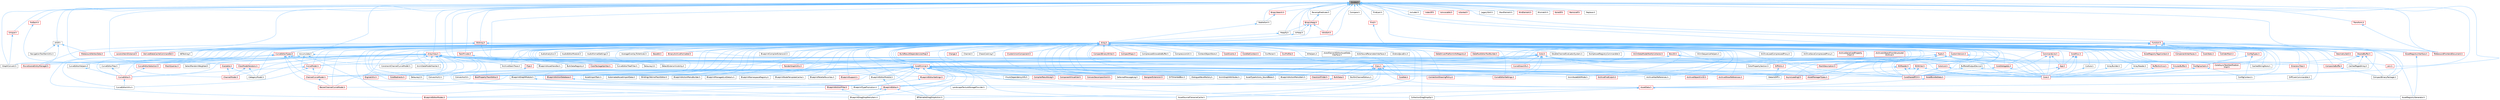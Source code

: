 digraph "Invoke.h"
{
 // INTERACTIVE_SVG=YES
 // LATEX_PDF_SIZE
  bgcolor="transparent";
  edge [fontname=Helvetica,fontsize=10,labelfontname=Helvetica,labelfontsize=10];
  node [fontname=Helvetica,fontsize=10,shape=box,height=0.2,width=0.4];
  Node1 [id="Node000001",label="Invoke.h",height=0.2,width=0.4,color="gray40", fillcolor="grey60", style="filled", fontcolor="black",tooltip=" "];
  Node1 -> Node2 [id="edge1_Node000001_Node000002",dir="back",color="steelblue1",style="solid",tooltip=" "];
  Node2 [id="Node000002",label="Accumulate.h",height=0.2,width=0.4,color="grey40", fillcolor="white", style="filled",URL="$dd/dc9/Accumulate_8h.html",tooltip=" "];
  Node2 -> Node3 [id="edge2_Node000002_Node000003",dir="back",color="steelblue1",style="solid",tooltip=" "];
  Node3 [id="Node000003",label="EngineUtils.h",height=0.2,width=0.4,color="red", fillcolor="#FFF0F0", style="filled",URL="$d4/d61/EngineUtils_8h.html",tooltip=" "];
  Node2 -> Node19 [id="edge3_Node000002_Node000019",dir="back",color="steelblue1",style="solid",tooltip=" "];
  Node19 [id="Node000019",label="LandscapeTextureStorageProvider.h",height=0.2,width=0.4,color="grey40", fillcolor="white", style="filled",URL="$d6/d2b/LandscapeTextureStorageProvider_8h.html",tooltip=" "];
  Node2 -> Node20 [id="edge4_Node000002_Node000020",dir="back",color="steelblue1",style="solid",tooltip=" "];
  Node20 [id="Node000020",label="MeshDescription.h",height=0.2,width=0.4,color="red", fillcolor="#FFF0F0", style="filled",URL="$d5/d91/MeshDescription_8h.html",tooltip=" "];
  Node2 -> Node121 [id="edge5_Node000002_Node000121",dir="back",color="steelblue1",style="solid",tooltip=" "];
  Node121 [id="Node000121",label="MeshQueries.h",height=0.2,width=0.4,color="red", fillcolor="#FFF0F0", style="filled",URL="$d1/d76/MeshQueries_8h.html",tooltip=" "];
  Node2 -> Node249 [id="edge6_Node000002_Node000249",dir="back",color="steelblue1",style="solid",tooltip=" "];
  Node249 [id="Node000249",label="SelectRandomWeighted.h",height=0.2,width=0.4,color="grey40", fillcolor="white", style="filled",URL="$df/d56/SelectRandomWeighted_8h.html",tooltip=" "];
  Node1 -> Node250 [id="edge7_Node000001_Node000250",dir="back",color="steelblue1",style="solid",tooltip=" "];
  Node250 [id="Node000250",label="AllOf.h",height=0.2,width=0.4,color="grey40", fillcolor="white", style="filled",URL="$db/d85/AllOf_8h.html",tooltip=" "];
  Node250 -> Node251 [id="edge8_Node000250_Node000251",dir="back",color="steelblue1",style="solid",tooltip=" "];
  Node251 [id="Node000251",label="MetasoundVertexData.h",height=0.2,width=0.4,color="red", fillcolor="#FFF0F0", style="filled",URL="$d4/d26/MetasoundVertexData_8h.html",tooltip=" "];
  Node250 -> Node387 [id="edge9_Node000250_Node000387",dir="back",color="steelblue1",style="solid",tooltip=" "];
  Node387 [id="Node000387",label="MovieSceneEntityManager.h",height=0.2,width=0.4,color="red", fillcolor="#FFF0F0", style="filled",URL="$d5/d5b/MovieSceneEntityManager_8h.html",tooltip=" "];
  Node250 -> Node644 [id="edge10_Node000250_Node000644",dir="back",color="steelblue1",style="solid",tooltip=" "];
  Node644 [id="Node000644",label="NavigationToolItemUtils.h",height=0.2,width=0.4,color="grey40", fillcolor="white", style="filled",URL="$d4/d54/NavigationToolItemUtils_8h.html",tooltip=" "];
  Node1 -> Node645 [id="edge11_Node000001_Node000645",dir="back",color="steelblue1",style="solid",tooltip=" "];
  Node645 [id="Node000645",label="Array.h",height=0.2,width=0.4,color="red", fillcolor="#FFF0F0", style="filled",URL="$df/dd0/Array_8h.html",tooltip=" "];
  Node645 -> Node646 [id="edge12_Node000645_Node000646",dir="back",color="steelblue1",style="solid",tooltip=" "];
  Node646 [id="Node000646",label="ABTesting.h",height=0.2,width=0.4,color="grey40", fillcolor="white", style="filled",URL="$d6/dec/ABTesting_8h.html",tooltip=" "];
  Node645 -> Node647 [id="edge13_Node000645_Node000647",dir="back",color="steelblue1",style="solid",tooltip=" "];
  Node647 [id="Node000647",label="AIHelpers.h",height=0.2,width=0.4,color="grey40", fillcolor="white", style="filled",URL="$d1/d0d/AIHelpers_8h.html",tooltip=" "];
  Node645 -> Node648 [id="edge14_Node000645_Node000648",dir="back",color="steelblue1",style="solid",tooltip=" "];
  Node648 [id="Node000648",label="ActorElementEditorAssetData\lInterface.h",height=0.2,width=0.4,color="grey40", fillcolor="white", style="filled",URL="$d9/d7b/ActorElementEditorAssetDataInterface_8h.html",tooltip=" "];
  Node645 -> Node649 [id="edge15_Node000645_Node000649",dir="back",color="steelblue1",style="solid",tooltip=" "];
  Node649 [id="Node000649",label="ActorSoundParameterInterface.h",height=0.2,width=0.4,color="grey40", fillcolor="white", style="filled",URL="$de/d9f/ActorSoundParameterInterface_8h.html",tooltip=" "];
  Node645 -> Node650 [id="edge16_Node000645_Node000650",dir="back",color="steelblue1",style="solid",tooltip=" "];
  Node650 [id="Node000650",label="AndroidJavaEnv.h",height=0.2,width=0.4,color="grey40", fillcolor="white", style="filled",URL="$d6/d94/AndroidJavaEnv_8h.html",tooltip=" "];
  Node645 -> Node651 [id="edge17_Node000645_Node000651",dir="back",color="steelblue1",style="solid",tooltip=" "];
  Node651 [id="Node000651",label="AnimDataModelHasher.h",height=0.2,width=0.4,color="grey40", fillcolor="white", style="filled",URL="$d1/d21/AnimDataModelHasher_8h.html",tooltip=" "];
  Node645 -> Node652 [id="edge18_Node000645_Node000652",dir="back",color="steelblue1",style="solid",tooltip=" "];
  Node652 [id="Node000652",label="AnimDataModelNotifyCollector.h",height=0.2,width=0.4,color="red", fillcolor="#FFF0F0", style="filled",URL="$dc/d99/AnimDataModelNotifyCollector_8h.html",tooltip=" "];
  Node645 -> Node809 [id="edge19_Node000645_Node000809",dir="back",color="steelblue1",style="solid",tooltip=" "];
  Node809 [id="Node000809",label="AnimGraphAttributes.h",height=0.2,width=0.4,color="grey40", fillcolor="white", style="filled",URL="$d3/d40/AnimGraphAttributes_8h.html",tooltip=" "];
  Node645 -> Node810 [id="edge20_Node000645_Node000810",dir="back",color="steelblue1",style="solid",tooltip=" "];
  Node810 [id="Node000810",label="AnimNodeEditMode.h",height=0.2,width=0.4,color="grey40", fillcolor="white", style="filled",URL="$df/df6/AnimNodeEditMode_8h.html",tooltip=" "];
  Node645 -> Node811 [id="edge21_Node000645_Node000811",dir="back",color="steelblue1",style="solid",tooltip=" "];
  Node811 [id="Node000811",label="AnimSequenceHelpers.h",height=0.2,width=0.4,color="grey40", fillcolor="white", style="filled",URL="$dd/d12/AnimSequenceHelpers_8h.html",tooltip=" "];
  Node645 -> Node812 [id="edge22_Node000645_Node000812",dir="back",color="steelblue1",style="solid",tooltip=" "];
  Node812 [id="Node000812",label="App.h",height=0.2,width=0.4,color="red", fillcolor="#FFF0F0", style="filled",URL="$de/d8b/App_8h.html",tooltip=" "];
  Node812 -> Node814 [id="edge23_Node000812_Node000814",dir="back",color="steelblue1",style="solid",tooltip=" "];
  Node814 [id="Node000814",label="Core.h",height=0.2,width=0.4,color="red", fillcolor="#FFF0F0", style="filled",URL="$d6/dd7/Core_8h.html",tooltip=" "];
  Node812 -> Node820 [id="edge24_Node000812_Node000820",dir="back",color="steelblue1",style="solid",tooltip=" "];
  Node820 [id="Node000820",label="CoreSharedPCH.h",height=0.2,width=0.4,color="red", fillcolor="#FFF0F0", style="filled",URL="$d8/de5/CoreSharedPCH_8h.html",tooltip=" "];
  Node645 -> Node1422 [id="edge25_Node000645_Node001422",dir="back",color="steelblue1",style="solid",tooltip=" "];
  Node1422 [id="Node001422",label="ArchiveFindCulprit.h",height=0.2,width=0.4,color="red", fillcolor="#FFF0F0", style="filled",URL="$de/d30/ArchiveFindCulprit_8h.html",tooltip=" "];
  Node645 -> Node1423 [id="edge26_Node000645_Node001423",dir="back",color="steelblue1",style="solid",tooltip=" "];
  Node1423 [id="Node001423",label="ArchiveHasReferences.h",height=0.2,width=0.4,color="grey40", fillcolor="white", style="filled",URL="$d8/df1/ArchiveHasReferences_8h.html",tooltip=" "];
  Node645 -> Node1424 [id="edge27_Node000645_Node001424",dir="back",color="steelblue1",style="solid",tooltip=" "];
  Node1424 [id="Node001424",label="ArchiveLoadCompressedProxy.h",height=0.2,width=0.4,color="grey40", fillcolor="white", style="filled",URL="$d0/deb/ArchiveLoadCompressedProxy_8h.html",tooltip=" "];
  Node645 -> Node1425 [id="edge28_Node000645_Node001425",dir="back",color="steelblue1",style="solid",tooltip=" "];
  Node1425 [id="Node001425",label="ArchiveObjectCrc32.h",height=0.2,width=0.4,color="red", fillcolor="#FFF0F0", style="filled",URL="$d8/d12/ArchiveObjectCrc32_8h.html",tooltip=" "];
  Node645 -> Node1426 [id="edge29_Node000645_Node001426",dir="back",color="steelblue1",style="solid",tooltip=" "];
  Node1426 [id="Node001426",label="ArchiveSaveCompressedProxy.h",height=0.2,width=0.4,color="grey40", fillcolor="white", style="filled",URL="$d4/dee/ArchiveSaveCompressedProxy_8h.html",tooltip=" "];
  Node645 -> Node1427 [id="edge30_Node000645_Node001427",dir="back",color="steelblue1",style="solid",tooltip=" "];
  Node1427 [id="Node001427",label="ArchiveSerializedProperty\lChain.h",height=0.2,width=0.4,color="red", fillcolor="#FFF0F0", style="filled",URL="$d0/dd3/ArchiveSerializedPropertyChain_8h.html",tooltip=" "];
  Node645 -> Node1432 [id="edge31_Node000645_Node001432",dir="back",color="steelblue1",style="solid",tooltip=" "];
  Node1432 [id="Node001432",label="ArchiveShowReferences.h",height=0.2,width=0.4,color="red", fillcolor="#FFF0F0", style="filled",URL="$db/d28/ArchiveShowReferences_8h.html",tooltip=" "];
  Node645 -> Node1433 [id="edge32_Node000645_Node001433",dir="back",color="steelblue1",style="solid",tooltip=" "];
  Node1433 [id="Node001433",label="ArchiveStackTrace.h",height=0.2,width=0.4,color="grey40", fillcolor="white", style="filled",URL="$d9/d16/ArchiveStackTrace_8h.html",tooltip=" "];
  Node645 -> Node1434 [id="edge33_Node000645_Node001434",dir="back",color="steelblue1",style="solid",tooltip=" "];
  Node1434 [id="Node001434",label="ArchiveUObjectFromStructured\lArchive.h",height=0.2,width=0.4,color="red", fillcolor="#FFF0F0", style="filled",URL="$d2/d52/ArchiveUObjectFromStructuredArchive_8h.html",tooltip=" "];
  Node645 -> Node1435 [id="edge34_Node000645_Node001435",dir="back",color="steelblue1",style="solid",tooltip=" "];
  Node1435 [id="Node001435",label="ArrayBuilder.h",height=0.2,width=0.4,color="grey40", fillcolor="white", style="filled",URL="$d1/d4b/ArrayBuilder_8h.html",tooltip=" "];
  Node1435 -> Node814 [id="edge35_Node001435_Node000814",dir="back",color="steelblue1",style="solid",tooltip=" "];
  Node645 -> Node1436 [id="edge36_Node000645_Node001436",dir="back",color="steelblue1",style="solid",tooltip=" "];
  Node1436 [id="Node001436",label="ArrayReader.h",height=0.2,width=0.4,color="grey40", fillcolor="white", style="filled",URL="$d8/d40/ArrayReader_8h.html",tooltip=" "];
  Node1436 -> Node814 [id="edge37_Node001436_Node000814",dir="back",color="steelblue1",style="solid",tooltip=" "];
  Node645 -> Node1437 [id="edge38_Node000645_Node001437",dir="back",color="steelblue1",style="solid",tooltip=" "];
  Node1437 [id="Node001437",label="ArrayView.h",height=0.2,width=0.4,color="red", fillcolor="#FFF0F0", style="filled",URL="$d7/df4/ArrayView_8h.html",tooltip=" "];
  Node1437 -> Node651 [id="edge39_Node001437_Node000651",dir="back",color="steelblue1",style="solid",tooltip=" "];
  Node1437 -> Node1433 [id="edge40_Node001437_Node001433",dir="back",color="steelblue1",style="solid",tooltip=" "];
  Node1437 -> Node1441 [id="edge41_Node001437_Node001441",dir="back",color="steelblue1",style="solid",tooltip=" "];
  Node1441 [id="Node001441",label="AssetData.h",height=0.2,width=0.4,color="red", fillcolor="#FFF0F0", style="filled",URL="$d9/d19/AssetData_8h.html",tooltip=" "];
  Node1441 -> Node1461 [id="edge42_Node001441_Node001461",dir="back",color="steelblue1",style="solid",tooltip=" "];
  Node1461 [id="Node001461",label="AssetRegistryGenerator.h",height=0.2,width=0.4,color="grey40", fillcolor="white", style="filled",URL="$df/dd1/AssetRegistryGenerator_8h.html",tooltip=" "];
  Node1441 -> Node1463 [id="edge43_Node001441_Node001463",dir="back",color="steelblue1",style="solid",tooltip=" "];
  Node1463 [id="Node001463",label="AssetSourceFilenameCache.h",height=0.2,width=0.4,color="grey40", fillcolor="white", style="filled",URL="$dd/d16/AssetSourceFilenameCache_8h.html",tooltip=" "];
  Node1441 -> Node1479 [id="edge44_Node001441_Node001479",dir="back",color="steelblue1",style="solid",tooltip=" "];
  Node1479 [id="Node001479",label="CollectionDragDropOp.h",height=0.2,width=0.4,color="grey40", fillcolor="white", style="filled",URL="$d6/d23/CollectionDragDropOp_8h.html",tooltip=" "];
  Node1437 -> Node1866 [id="edge45_Node001437_Node001866",dir="back",color="steelblue1",style="solid",tooltip=" "];
  Node1866 [id="Node001866",label="AsyncLoading2.h",height=0.2,width=0.4,color="red", fillcolor="#FFF0F0", style="filled",URL="$dd/db7/AsyncLoading2_8h.html",tooltip=" "];
  Node1437 -> Node1896 [id="edge46_Node001437_Node001896",dir="back",color="steelblue1",style="solid",tooltip=" "];
  Node1896 [id="Node001896",label="BezierChannelCurveModel.h",height=0.2,width=0.4,color="red", fillcolor="#FFF0F0", style="filled",URL="$d3/d63/BezierChannelCurveModel_8h.html",tooltip=" "];
  Node1437 -> Node1900 [id="edge47_Node001437_Node001900",dir="back",color="steelblue1",style="solid",tooltip=" "];
  Node1900 [id="Node001900",label="BlueprintAssetHandler.h",height=0.2,width=0.4,color="grey40", fillcolor="white", style="filled",URL="$d0/d84/BlueprintAssetHandler_8h.html",tooltip=" "];
  Node1437 -> Node396 [id="edge48_Node001437_Node000396",dir="back",color="steelblue1",style="solid",tooltip=" "];
  Node396 [id="Node000396",label="BoolPropertyTrackEditor.h",height=0.2,width=0.4,color="red", fillcolor="#FFF0F0", style="filled",URL="$db/d07/BoolPropertyTrackEditor_8h.html",tooltip=" "];
  Node1437 -> Node1902 [id="edge49_Node001437_Node001902",dir="back",color="steelblue1",style="solid",tooltip=" "];
  Node1902 [id="Node001902",label="BulkDataRegistry.h",height=0.2,width=0.4,color="grey40", fillcolor="white", style="filled",URL="$da/db4/BulkDataRegistry_8h.html",tooltip=" "];
  Node1437 -> Node2121 [id="edge50_Node001437_Node002121",dir="back",color="steelblue1",style="solid",tooltip=" "];
  Node2121 [id="Node002121",label="CategoryModel.h",height=0.2,width=0.4,color="grey40", fillcolor="white", style="filled",URL="$db/dfe/CategoryModel_8h.html",tooltip=" "];
  Node1437 -> Node3285 [id="edge51_Node001437_Node003285",dir="back",color="steelblue1",style="solid",tooltip=" "];
  Node3285 [id="Node003285",label="ChannelCurveModel.h",height=0.2,width=0.4,color="red", fillcolor="#FFF0F0", style="filled",URL="$de/dfa/ChannelCurveModel_8h.html",tooltip=" "];
  Node3285 -> Node1896 [id="edge52_Node003285_Node001896",dir="back",color="steelblue1",style="solid",tooltip=" "];
  Node1437 -> Node558 [id="edge53_Node001437_Node000558",dir="back",color="steelblue1",style="solid",tooltip=" "];
  Node558 [id="Node000558",label="ChannelModel.h",height=0.2,width=0.4,color="red", fillcolor="#FFF0F0", style="filled",URL="$de/d30/ChannelModel_8h.html",tooltip=" "];
  Node1437 -> Node4269 [id="edge54_Node001437_Node004269",dir="back",color="steelblue1",style="solid",tooltip=" "];
  Node4269 [id="Node004269",label="CompositeBuffer.h",height=0.2,width=0.4,color="red", fillcolor="#FFF0F0", style="filled",URL="$da/d4b/CompositeBuffer_8h.html",tooltip=" "];
  Node4269 -> Node1945 [id="edge55_Node004269_Node001945",dir="back",color="steelblue1",style="solid",tooltip=" "];
  Node1945 [id="Node001945",label="CompactBinaryPackage.h",height=0.2,width=0.4,color="grey40", fillcolor="white", style="filled",URL="$de/d7e/CompactBinaryPackage_8h.html",tooltip=" "];
  Node1437 -> Node3287 [id="edge56_Node001437_Node003287",dir="back",color="steelblue1",style="solid",tooltip=" "];
  Node3287 [id="Node003287",label="ConstraintChannelCurveModel.h",height=0.2,width=0.4,color="grey40", fillcolor="white", style="filled",URL="$d9/d5f/ConstraintChannelCurveModel_8h.html",tooltip=" "];
  Node1437 -> Node4274 [id="edge57_Node001437_Node004274",dir="back",color="steelblue1",style="solid",tooltip=" "];
  Node4274 [id="Node004274",label="ConvexHull2.h",height=0.2,width=0.4,color="grey40", fillcolor="white", style="filled",URL="$df/dc5/ConvexHull2_8h.html",tooltip=" "];
  Node1437 -> Node4275 [id="edge58_Node001437_Node004275",dir="back",color="steelblue1",style="solid",tooltip=" "];
  Node4275 [id="Node004275",label="ConvexHull3.h",height=0.2,width=0.4,color="grey40", fillcolor="white", style="filled",URL="$d2/d83/ConvexHull3_8h.html",tooltip=" "];
  Node1437 -> Node1907 [id="edge59_Node001437_Node001907",dir="back",color="steelblue1",style="solid",tooltip=" "];
  Node1907 [id="Node001907",label="CookPackageSplitter.h",height=0.2,width=0.4,color="red", fillcolor="#FFF0F0", style="filled",URL="$da/db3/CookPackageSplitter_8h.html",tooltip=" "];
  Node1437 -> Node814 [id="edge60_Node001437_Node000814",dir="back",color="steelblue1",style="solid",tooltip=" "];
  Node1437 -> Node1953 [id="edge61_Node001437_Node001953",dir="back",color="steelblue1",style="solid",tooltip=" "];
  Node1953 [id="Node001953",label="CoreDelegates.h",height=0.2,width=0.4,color="red", fillcolor="#FFF0F0", style="filled",URL="$d9/dc2/CoreDelegates_8h.html",tooltip=" "];
  Node1953 -> Node814 [id="edge62_Node001953_Node000814",dir="back",color="steelblue1",style="solid",tooltip=" "];
  Node1953 -> Node820 [id="edge63_Node001953_Node000820",dir="back",color="steelblue1",style="solid",tooltip=" "];
  Node1437 -> Node4276 [id="edge64_Node001437_Node004276",dir="back",color="steelblue1",style="solid",tooltip=" "];
  Node4276 [id="Node004276",label="CoreRedirects.h",height=0.2,width=0.4,color="red", fillcolor="#FFF0F0", style="filled",URL="$d1/d15/CoreRedirects_8h.html",tooltip=" "];
  Node1437 -> Node820 [id="edge65_Node001437_Node000820",dir="back",color="steelblue1",style="solid",tooltip=" "];
  Node1437 -> Node1985 [id="edge66_Node001437_Node001985",dir="back",color="steelblue1",style="solid",tooltip=" "];
  Node1985 [id="Node001985",label="CurveEditor.h",height=0.2,width=0.4,color="red", fillcolor="#FFF0F0", style="filled",URL="$d1/d27/CurveEditor_8h.html",tooltip=" "];
  Node1985 -> Node1995 [id="edge67_Node001985_Node001995",dir="back",color="steelblue1",style="solid",tooltip=" "];
  Node1995 [id="Node001995",label="CurveEditorUtils.h",height=0.2,width=0.4,color="grey40", fillcolor="white", style="filled",URL="$d3/d81/CurveEditorUtils_8h.html",tooltip=" "];
  Node1437 -> Node4277 [id="edge68_Node001437_Node004277",dir="back",color="steelblue1",style="solid",tooltip=" "];
  Node4277 [id="Node004277",label="CurveEditorSelection.h",height=0.2,width=0.4,color="red", fillcolor="#FFF0F0", style="filled",URL="$d3/def/CurveEditorSelection_8h.html",tooltip=" "];
  Node4277 -> Node1985 [id="edge69_Node004277_Node001985",dir="back",color="steelblue1",style="solid",tooltip=" "];
  Node1437 -> Node4279 [id="edge70_Node001437_Node004279",dir="back",color="steelblue1",style="solid",tooltip=" "];
  Node4279 [id="Node004279",label="CurveEditorTree.h",height=0.2,width=0.4,color="grey40", fillcolor="white", style="filled",URL="$dc/d32/CurveEditorTree_8h.html",tooltip=" "];
  Node4279 -> Node1985 [id="edge71_Node004279_Node001985",dir="back",color="steelblue1",style="solid",tooltip=" "];
  Node1437 -> Node4280 [id="edge72_Node001437_Node004280",dir="back",color="steelblue1",style="solid",tooltip=" "];
  Node4280 [id="Node004280",label="CurveEditorTreeFilter.h",height=0.2,width=0.4,color="grey40", fillcolor="white", style="filled",URL="$d6/dcd/CurveEditorTreeFilter_8h.html",tooltip=" "];
  Node1437 -> Node3288 [id="edge73_Node001437_Node003288",dir="back",color="steelblue1",style="solid",tooltip=" "];
  Node3288 [id="Node003288",label="CurveModel.h",height=0.2,width=0.4,color="red", fillcolor="#FFF0F0", style="filled",URL="$de/d1c/CurveModel_8h.html",tooltip=" "];
  Node3288 -> Node3285 [id="edge74_Node003288_Node003285",dir="back",color="steelblue1",style="solid",tooltip=" "];
  Node3288 -> Node1985 [id="edge75_Node003288_Node001985",dir="back",color="steelblue1",style="solid",tooltip=" "];
  Node3288 -> Node1995 [id="edge76_Node003288_Node001995",dir="back",color="steelblue1",style="solid",tooltip=" "];
  Node1437 -> Node4281 [id="edge77_Node001437_Node004281",dir="back",color="steelblue1",style="solid",tooltip=" "];
  Node4281 [id="Node004281",label="Delaunay2.h",height=0.2,width=0.4,color="grey40", fillcolor="white", style="filled",URL="$d2/d4c/Delaunay2_8h.html",tooltip=" "];
  Node1437 -> Node4282 [id="edge78_Node001437_Node004282",dir="back",color="steelblue1",style="solid",tooltip=" "];
  Node4282 [id="Node004282",label="Delaunay3.h",height=0.2,width=0.4,color="grey40", fillcolor="white", style="filled",URL="$d1/d5b/Delaunay3_8h.html",tooltip=" "];
  Node1437 -> Node4283 [id="edge79_Node001437_Node004283",dir="back",color="steelblue1",style="solid",tooltip=" "];
  Node4283 [id="Node004283",label="DetectExteriorVisibility.h",height=0.2,width=0.4,color="grey40", fillcolor="white", style="filled",URL="$da/d70/DetectExteriorVisibility_8h.html",tooltip=" "];
  Node1437 -> Node8374 [id="edge80_Node001437_Node008374",dir="back",color="steelblue1",style="solid",tooltip=" "];
  Node8374 [id="Node008374",label="GraphConvert.h",height=0.2,width=0.4,color="grey40", fillcolor="white", style="filled",URL="$d8/d11/GraphConvert_8h.html",tooltip=" "];
  Node1437 -> Node20 [id="edge81_Node001437_Node000020",dir="back",color="steelblue1",style="solid",tooltip=" "];
  Node1437 -> Node387 [id="edge82_Node001437_Node000387",dir="back",color="steelblue1",style="solid",tooltip=" "];
  Node1437 -> Node2564 [id="edge83_Node001437_Node002564",dir="back",color="steelblue1",style="solid",tooltip=" "];
  Node2564 [id="Node002564",label="RenderGraphUtils.h",height=0.2,width=0.4,color="red", fillcolor="#FFF0F0", style="filled",URL="$d6/d45/RenderGraphUtils_8h.html",tooltip=" "];
  Node1437 -> Node7667 [id="edge84_Node001437_Node007667",dir="back",color="steelblue1",style="solid",tooltip=" "];
  Node7667 [id="Node007667",label="ViewModelIterators.h",height=0.2,width=0.4,color="red", fillcolor="#FFF0F0", style="filled",URL="$d8/d24/ViewModelIterators_8h.html",tooltip=" "];
  Node7667 -> Node2121 [id="edge85_Node007667_Node002121",dir="back",color="steelblue1",style="solid",tooltip=" "];
  Node7667 -> Node558 [id="edge86_Node007667_Node000558",dir="back",color="steelblue1",style="solid",tooltip=" "];
  Node645 -> Node4621 [id="edge87_Node000645_Node004621",dir="back",color="steelblue1",style="solid",tooltip=" "];
  Node4621 [id="Node004621",label="AssetBundleData.h",height=0.2,width=0.4,color="red", fillcolor="#FFF0F0", style="filled",URL="$df/d47/AssetBundleData_8h.html",tooltip=" "];
  Node4621 -> Node1441 [id="edge88_Node004621_Node001441",dir="back",color="steelblue1",style="solid",tooltip=" "];
  Node645 -> Node1441 [id="edge89_Node000645_Node001441",dir="back",color="steelblue1",style="solid",tooltip=" "];
  Node645 -> Node4598 [id="edge90_Node000645_Node004598",dir="back",color="steelblue1",style="solid",tooltip=" "];
  Node4598 [id="Node004598",label="AssetImportTask.h",height=0.2,width=0.4,color="grey40", fillcolor="white", style="filled",URL="$d7/d65/AssetImportTask_8h.html",tooltip=" "];
  Node645 -> Node4639 [id="edge91_Node000645_Node004639",dir="back",color="steelblue1",style="solid",tooltip=" "];
  Node4639 [id="Node004639",label="AssetManagerTypes.h",height=0.2,width=0.4,color="red", fillcolor="#FFF0F0", style="filled",URL="$d6/d98/AssetManagerTypes_8h.html",tooltip=" "];
  Node645 -> Node1461 [id="edge92_Node000645_Node001461",dir="back",color="steelblue1",style="solid",tooltip=" "];
  Node645 -> Node6481 [id="edge93_Node000645_Node006481",dir="back",color="steelblue1",style="solid",tooltip=" "];
  Node6481 [id="Node006481",label="AssetRegistryInterface.h",height=0.2,width=0.4,color="red", fillcolor="#FFF0F0", style="filled",URL="$d5/d26/AssetRegistryInterface_8h.html",tooltip=" "];
  Node6481 -> Node1461 [id="edge94_Node006481_Node001461",dir="back",color="steelblue1",style="solid",tooltip=" "];
  Node645 -> Node4427 [id="edge95_Node000645_Node004427",dir="back",color="steelblue1",style="solid",tooltip=" "];
  Node4427 [id="Node004427",label="AssetRegistryTagsContext.h",height=0.2,width=0.4,color="red", fillcolor="#FFF0F0", style="filled",URL="$d1/d74/AssetRegistryTagsContext_8h.html",tooltip=" "];
  Node645 -> Node1463 [id="edge96_Node000645_Node001463",dir="back",color="steelblue1",style="solid",tooltip=" "];
  Node645 -> Node6654 [id="edge97_Node000645_Node006654",dir="back",color="steelblue1",style="solid",tooltip=" "];
  Node6654 [id="Node006654",label="AssetTypeActions_SoundBase.h",height=0.2,width=0.4,color="grey40", fillcolor="white", style="filled",URL="$db/d4e/AssetTypeActions__SoundBase_8h.html",tooltip=" "];
  Node645 -> Node1866 [id="edge98_Node000645_Node001866",dir="back",color="steelblue1",style="solid",tooltip=" "];
  Node645 -> Node6880 [id="edge99_Node000645_Node006880",dir="back",color="steelblue1",style="solid",tooltip=" "];
  Node6880 [id="Node006880",label="AudioAnalytics.h",height=0.2,width=0.4,color="grey40", fillcolor="white", style="filled",URL="$dc/d3f/AudioAnalytics_8h.html",tooltip=" "];
  Node645 -> Node1284 [id="edge100_Node000645_Node001284",dir="back",color="steelblue1",style="solid",tooltip=" "];
  Node1284 [id="Node001284",label="AudioEditorModule.h",height=0.2,width=0.4,color="grey40", fillcolor="white", style="filled",URL="$d4/d28/AudioEditorModule_8h.html",tooltip=" "];
  Node645 -> Node6482 [id="edge101_Node000645_Node006482",dir="back",color="steelblue1",style="solid",tooltip=" "];
  Node6482 [id="Node006482",label="AudioFormatSettings.h",height=0.2,width=0.4,color="grey40", fillcolor="white", style="filled",URL="$d7/d79/AudioFormatSettings_8h.html",tooltip=" "];
  Node645 -> Node4601 [id="edge102_Node000645_Node004601",dir="back",color="steelblue1",style="solid",tooltip=" "];
  Node4601 [id="Node004601",label="AutomatedAssetImportData.h",height=0.2,width=0.4,color="grey40", fillcolor="white", style="filled",URL="$dd/d4f/AutomatedAssetImportData_8h.html",tooltip=" "];
  Node645 -> Node8394 [id="edge103_Node000645_Node008394",dir="back",color="steelblue1",style="solid",tooltip=" "];
  Node8394 [id="Node008394",label="AverageOverlayToVertices.h",height=0.2,width=0.4,color="grey40", fillcolor="white", style="filled",URL="$d8/d66/AverageOverlayToVertices_8h.html",tooltip=" "];
  Node645 -> Node1286 [id="edge104_Node000645_Node001286",dir="back",color="steelblue1",style="solid",tooltip=" "];
  Node1286 [id="Node001286",label="BPVariableDragDropAction.h",height=0.2,width=0.4,color="grey40", fillcolor="white", style="filled",URL="$dd/d23/BPVariableDragDropAction_8h.html",tooltip=" "];
  Node645 -> Node8395 [id="edge105_Node000645_Node008395",dir="back",color="steelblue1",style="solid",tooltip=" "];
  Node8395 [id="Node008395",label="Base64.h",height=0.2,width=0.4,color="red", fillcolor="#FFF0F0", style="filled",URL="$d1/dbd/Base64_8h.html",tooltip=" "];
  Node645 -> Node1896 [id="edge106_Node000645_Node001896",dir="back",color="steelblue1",style="solid",tooltip=" "];
  Node645 -> Node8396 [id="edge107_Node000645_Node008396",dir="back",color="steelblue1",style="solid",tooltip=" "];
  Node8396 [id="Node008396",label="BinaryArchiveFormatter.h",height=0.2,width=0.4,color="red", fillcolor="#FFF0F0", style="filled",URL="$d2/d01/BinaryArchiveFormatter_8h.html",tooltip=" "];
  Node645 -> Node517 [id="edge108_Node000645_Node000517",dir="back",color="steelblue1",style="solid",tooltip=" "];
  Node517 [id="Node000517",label="BindingLifetimeTrackEditor.h",height=0.2,width=0.4,color="grey40", fillcolor="white", style="filled",URL="$db/d3c/BindingLifetimeTrackEditor_8h.html",tooltip=" "];
  Node645 -> Node8499 [id="edge109_Node000645_Node008499",dir="back",color="steelblue1",style="solid",tooltip=" "];
  Node8499 [id="Node008499",label="BitReader.h",height=0.2,width=0.4,color="red", fillcolor="#FFF0F0", style="filled",URL="$dd/d8b/BitReader_8h.html",tooltip=" "];
  Node8499 -> Node814 [id="edge110_Node008499_Node000814",dir="back",color="steelblue1",style="solid",tooltip=" "];
  Node8499 -> Node5219 [id="edge111_Node008499_Node005219",dir="back",color="steelblue1",style="solid",tooltip=" "];
  Node5219 [id="Node005219",label="CoreNet.h",height=0.2,width=0.4,color="red", fillcolor="#FFF0F0", style="filled",URL="$da/d1a/CoreNet_8h.html",tooltip=" "];
  Node8499 -> Node820 [id="edge112_Node008499_Node000820",dir="back",color="steelblue1",style="solid",tooltip=" "];
  Node645 -> Node8501 [id="edge113_Node000645_Node008501",dir="back",color="steelblue1",style="solid",tooltip=" "];
  Node8501 [id="Node008501",label="BitWriter.h",height=0.2,width=0.4,color="red", fillcolor="#FFF0F0", style="filled",URL="$d5/d10/BitWriter_8h.html",tooltip=" "];
  Node8501 -> Node814 [id="edge114_Node008501_Node000814",dir="back",color="steelblue1",style="solid",tooltip=" "];
  Node8501 -> Node5219 [id="edge115_Node008501_Node005219",dir="back",color="steelblue1",style="solid",tooltip=" "];
  Node8501 -> Node820 [id="edge116_Node008501_Node000820",dir="back",color="steelblue1",style="solid",tooltip=" "];
  Node645 -> Node4503 [id="edge117_Node000645_Node004503",dir="back",color="steelblue1",style="solid",tooltip=" "];
  Node4503 [id="Node004503",label="BlueprintActionDatabase.h",height=0.2,width=0.4,color="red", fillcolor="#FFF0F0", style="filled",URL="$d4/dae/BlueprintActionDatabase_8h.html",tooltip=" "];
  Node4503 -> Node1621 [id="edge118_Node004503_Node001621",dir="back",color="steelblue1",style="solid",tooltip=" "];
  Node1621 [id="Node001621",label="BlueprintTypePromotion.h",height=0.2,width=0.4,color="grey40", fillcolor="white", style="filled",URL="$d2/d23/BlueprintTypePromotion_8h.html",tooltip=" "];
  Node645 -> Node3130 [id="edge119_Node000645_Node003130",dir="back",color="steelblue1",style="solid",tooltip=" "];
  Node3130 [id="Node003130",label="BlueprintActionFilter.h",height=0.2,width=0.4,color="red", fillcolor="#FFF0F0", style="filled",URL="$d5/d2a/BlueprintActionFilter_8h.html",tooltip=" "];
  Node3130 -> Node1287 [id="edge120_Node003130_Node001287",dir="back",color="steelblue1",style="solid",tooltip=" "];
  Node1287 [id="Node001287",label="BlueprintDragDropMenuItem.h",height=0.2,width=0.4,color="grey40", fillcolor="white", style="filled",URL="$dc/deb/BlueprintDragDropMenuItem_8h.html",tooltip=" "];
  Node645 -> Node1484 [id="edge121_Node000645_Node001484",dir="back",color="steelblue1",style="solid",tooltip=" "];
  Node1484 [id="Node001484",label="BlueprintActionMenuBuilder.h",height=0.2,width=0.4,color="grey40", fillcolor="white", style="filled",URL="$dd/dea/BlueprintActionMenuBuilder_8h.html",tooltip=" "];
  Node645 -> Node1485 [id="edge122_Node000645_Node001485",dir="back",color="steelblue1",style="solid",tooltip=" "];
  Node1485 [id="Node001485",label="BlueprintActionMenuItem.h",height=0.2,width=0.4,color="grey40", fillcolor="white", style="filled",URL="$d8/dca/BlueprintActionMenuItem_8h.html",tooltip=" "];
  Node645 -> Node1900 [id="edge123_Node000645_Node001900",dir="back",color="steelblue1",style="solid",tooltip=" "];
  Node645 -> Node4603 [id="edge124_Node000645_Node004603",dir="back",color="steelblue1",style="solid",tooltip=" "];
  Node4603 [id="Node004603",label="BlueprintCompilerExtension.h",height=0.2,width=0.4,color="grey40", fillcolor="white", style="filled",URL="$d3/dc0/BlueprintCompilerExtension_8h.html",tooltip=" "];
  Node645 -> Node1287 [id="edge125_Node000645_Node001287",dir="back",color="steelblue1",style="solid",tooltip=" "];
  Node645 -> Node1285 [id="edge126_Node000645_Node001285",dir="back",color="steelblue1",style="solid",tooltip=" "];
  Node1285 [id="Node001285",label="BlueprintEditor.h",height=0.2,width=0.4,color="red", fillcolor="#FFF0F0", style="filled",URL="$df/d7d/BlueprintEditor_8h.html",tooltip=" "];
  Node1285 -> Node1286 [id="edge127_Node001285_Node001286",dir="back",color="steelblue1",style="solid",tooltip=" "];
  Node1285 -> Node1287 [id="edge128_Node001285_Node001287",dir="back",color="steelblue1",style="solid",tooltip=" "];
  Node1285 -> Node1288 [id="edge129_Node001285_Node001288",dir="back",color="steelblue1",style="solid",tooltip=" "];
  Node1288 [id="Node001288",label="BlueprintEditorModes.h",height=0.2,width=0.4,color="red", fillcolor="#FFF0F0", style="filled",URL="$d9/d70/BlueprintEditorModes_8h.html",tooltip=" "];
  Node645 -> Node1288 [id="edge130_Node000645_Node001288",dir="back",color="steelblue1",style="solid",tooltip=" "];
  Node645 -> Node1297 [id="edge131_Node000645_Node001297",dir="back",color="steelblue1",style="solid",tooltip=" "];
  Node1297 [id="Node001297",label="BlueprintEditorModule.h",height=0.2,width=0.4,color="grey40", fillcolor="white", style="filled",URL="$df/d39/BlueprintEditorModule_8h.html",tooltip=" "];
  Node1297 -> Node1285 [id="edge132_Node001297_Node001285",dir="back",color="steelblue1",style="solid",tooltip=" "];
  Node645 -> Node1759 [id="edge133_Node000645_Node001759",dir="back",color="steelblue1",style="solid",tooltip=" "];
  Node1759 [id="Node001759",label="BlueprintEditorSettings.h",height=0.2,width=0.4,color="red", fillcolor="#FFF0F0", style="filled",URL="$d4/dbc/BlueprintEditorSettings_8h.html",tooltip=" "];
  Node1759 -> Node1621 [id="edge134_Node001759_Node001621",dir="back",color="steelblue1",style="solid",tooltip=" "];
  Node645 -> Node6679 [id="edge135_Node000645_Node006679",dir="back",color="steelblue1",style="solid",tooltip=" "];
  Node6679 [id="Node006679",label="BlueprintGraphModule.h",height=0.2,width=0.4,color="grey40", fillcolor="white", style="filled",URL="$d8/d11/BlueprintGraphModule_8h.html",tooltip=" "];
  Node6679 -> Node3130 [id="edge136_Node006679_Node003130",dir="back",color="steelblue1",style="solid",tooltip=" "];
  Node645 -> Node6044 [id="edge137_Node000645_Node006044",dir="back",color="steelblue1",style="solid",tooltip=" "];
  Node6044 [id="Node006044",label="BlueprintManagedListDetails.h",height=0.2,width=0.4,color="grey40", fillcolor="white", style="filled",URL="$da/d22/BlueprintManagedListDetails_8h.html",tooltip=" "];
  Node645 -> Node4604 [id="edge138_Node000645_Node004604",dir="back",color="steelblue1",style="solid",tooltip=" "];
  Node4604 [id="Node004604",label="BlueprintNamespaceRegistry.h",height=0.2,width=0.4,color="grey40", fillcolor="white", style="filled",URL="$dc/dc7/BlueprintNamespaceRegistry_8h.html",tooltip=" "];
  Node645 -> Node3134 [id="edge139_Node000645_Node003134",dir="back",color="steelblue1",style="solid",tooltip=" "];
  Node3134 [id="Node003134",label="BlueprintNodeTemplateCache.h",height=0.2,width=0.4,color="grey40", fillcolor="white", style="filled",URL="$d7/d87/BlueprintNodeTemplateCache_8h.html",tooltip=" "];
  Node645 -> Node1487 [id="edge140_Node000645_Node001487",dir="back",color="steelblue1",style="solid",tooltip=" "];
  Node1487 [id="Node001487",label="BlueprintPaletteFavorites.h",height=0.2,width=0.4,color="grey40", fillcolor="white", style="filled",URL="$dd/d5a/BlueprintPaletteFavorites_8h.html",tooltip=" "];
  Node645 -> Node4605 [id="edge141_Node000645_Node004605",dir="back",color="steelblue1",style="solid",tooltip=" "];
  Node4605 [id="Node004605",label="BlueprintSupport.h",height=0.2,width=0.4,color="red", fillcolor="#FFF0F0", style="filled",URL="$d1/d6c/BlueprintSupport_8h.html",tooltip=" "];
  Node645 -> Node1621 [id="edge142_Node000645_Node001621",dir="back",color="steelblue1",style="solid",tooltip=" "];
  Node645 -> Node396 [id="edge143_Node000645_Node000396",dir="back",color="steelblue1",style="solid",tooltip=" "];
  Node645 -> Node6493 [id="edge144_Node000645_Node006493",dir="back",color="steelblue1",style="solid",tooltip=" "];
  Node6493 [id="Node006493",label="Box2D.h",height=0.2,width=0.4,color="red", fillcolor="#FFF0F0", style="filled",URL="$d3/d1c/Box2D_8h.html",tooltip=" "];
  Node6493 -> Node4618 [id="edge145_Node006493_Node004618",dir="back",color="steelblue1",style="solid",tooltip=" "];
  Node4618 [id="Node004618",label="Class.h",height=0.2,width=0.4,color="red", fillcolor="#FFF0F0", style="filled",URL="$d4/d05/Class_8h.html",tooltip=" "];
  Node4618 -> Node4621 [id="edge146_Node004618_Node004621",dir="back",color="steelblue1",style="solid",tooltip=" "];
  Node4618 -> Node1441 [id="edge147_Node004618_Node001441",dir="back",color="steelblue1",style="solid",tooltip=" "];
  Node4618 -> Node4639 [id="edge148_Node004618_Node004639",dir="back",color="steelblue1",style="solid",tooltip=" "];
  Node4618 -> Node1286 [id="edge149_Node004618_Node001286",dir="back",color="steelblue1",style="solid",tooltip=" "];
  Node4618 -> Node3130 [id="edge150_Node004618_Node003130",dir="back",color="steelblue1",style="solid",tooltip=" "];
  Node4618 -> Node1759 [id="edge151_Node004618_Node001759",dir="back",color="steelblue1",style="solid",tooltip=" "];
  Node4618 -> Node607 [id="edge152_Node004618_Node000607",dir="back",color="steelblue1",style="solid",tooltip=" "];
  Node607 [id="Node000607",label="BuiltInChannelEditors.h",height=0.2,width=0.4,color="grey40", fillcolor="white", style="filled",URL="$df/daf/BuiltInChannelEditors_8h.html",tooltip=" "];
  Node4618 -> Node4825 [id="edge153_Node004618_Node004825",dir="back",color="steelblue1",style="solid",tooltip=" "];
  Node4825 [id="Node004825",label="ClassIconFinder.h",height=0.2,width=0.4,color="red", fillcolor="#FFF0F0", style="filled",URL="$dc/d62/ClassIconFinder_8h.html",tooltip=" "];
  Node4618 -> Node5219 [id="edge154_Node004618_Node005219",dir="back",color="steelblue1",style="solid",tooltip=" "];
  Node6493 -> Node814 [id="edge155_Node006493_Node000814",dir="back",color="steelblue1",style="solid",tooltip=" "];
  Node6493 -> Node6582 [id="edge156_Node006493_Node006582",dir="back",color="steelblue1",style="solid",tooltip=" "];
  Node6582 [id="Node006582",label="CoreMinimal.h",height=0.2,width=0.4,color="red", fillcolor="#FFF0F0", style="filled",URL="$d7/d67/CoreMinimal_8h.html",tooltip=" "];
  Node6582 -> Node809 [id="edge157_Node006582_Node000809",dir="back",color="steelblue1",style="solid",tooltip=" "];
  Node6582 -> Node810 [id="edge158_Node006582_Node000810",dir="back",color="steelblue1",style="solid",tooltip=" "];
  Node6582 -> Node1422 [id="edge159_Node006582_Node001422",dir="back",color="steelblue1",style="solid",tooltip=" "];
  Node6582 -> Node1423 [id="edge160_Node006582_Node001423",dir="back",color="steelblue1",style="solid",tooltip=" "];
  Node6582 -> Node1425 [id="edge161_Node006582_Node001425",dir="back",color="steelblue1",style="solid",tooltip=" "];
  Node6582 -> Node1432 [id="edge162_Node006582_Node001432",dir="back",color="steelblue1",style="solid",tooltip=" "];
  Node6582 -> Node4598 [id="edge163_Node006582_Node004598",dir="back",color="steelblue1",style="solid",tooltip=" "];
  Node6582 -> Node1463 [id="edge164_Node006582_Node001463",dir="back",color="steelblue1",style="solid",tooltip=" "];
  Node6582 -> Node6654 [id="edge165_Node006582_Node006654",dir="back",color="steelblue1",style="solid",tooltip=" "];
  Node6582 -> Node1866 [id="edge166_Node006582_Node001866",dir="back",color="steelblue1",style="solid",tooltip=" "];
  Node6582 -> Node4601 [id="edge167_Node006582_Node004601",dir="back",color="steelblue1",style="solid",tooltip=" "];
  Node6582 -> Node1286 [id="edge168_Node006582_Node001286",dir="back",color="steelblue1",style="solid",tooltip=" "];
  Node6582 -> Node517 [id="edge169_Node006582_Node000517",dir="back",color="steelblue1",style="solid",tooltip=" "];
  Node6582 -> Node4503 [id="edge170_Node006582_Node004503",dir="back",color="steelblue1",style="solid",tooltip=" "];
  Node6582 -> Node3130 [id="edge171_Node006582_Node003130",dir="back",color="steelblue1",style="solid",tooltip=" "];
  Node6582 -> Node1484 [id="edge172_Node006582_Node001484",dir="back",color="steelblue1",style="solid",tooltip=" "];
  Node6582 -> Node1485 [id="edge173_Node006582_Node001485",dir="back",color="steelblue1",style="solid",tooltip=" "];
  Node6582 -> Node1287 [id="edge174_Node006582_Node001287",dir="back",color="steelblue1",style="solid",tooltip=" "];
  Node6582 -> Node1285 [id="edge175_Node006582_Node001285",dir="back",color="steelblue1",style="solid",tooltip=" "];
  Node6582 -> Node1288 [id="edge176_Node006582_Node001288",dir="back",color="steelblue1",style="solid",tooltip=" "];
  Node6582 -> Node1297 [id="edge177_Node006582_Node001297",dir="back",color="steelblue1",style="solid",tooltip=" "];
  Node6582 -> Node1759 [id="edge178_Node006582_Node001759",dir="back",color="steelblue1",style="solid",tooltip=" "];
  Node6582 -> Node6679 [id="edge179_Node006582_Node006679",dir="back",color="steelblue1",style="solid",tooltip=" "];
  Node6582 -> Node6044 [id="edge180_Node006582_Node006044",dir="back",color="steelblue1",style="solid",tooltip=" "];
  Node6582 -> Node4604 [id="edge181_Node006582_Node004604",dir="back",color="steelblue1",style="solid",tooltip=" "];
  Node6582 -> Node3134 [id="edge182_Node006582_Node003134",dir="back",color="steelblue1",style="solid",tooltip=" "];
  Node6582 -> Node1487 [id="edge183_Node006582_Node001487",dir="back",color="steelblue1",style="solid",tooltip=" "];
  Node6582 -> Node4605 [id="edge184_Node006582_Node004605",dir="back",color="steelblue1",style="solid",tooltip=" "];
  Node6582 -> Node1621 [id="edge185_Node006582_Node001621",dir="back",color="steelblue1",style="solid",tooltip=" "];
  Node6582 -> Node396 [id="edge186_Node006582_Node000396",dir="back",color="steelblue1",style="solid",tooltip=" "];
  Node6582 -> Node2780 [id="edge187_Node006582_Node002780",dir="back",color="steelblue1",style="solid",tooltip=" "];
  Node2780 [id="Node002780",label="BulkData.h",height=0.2,width=0.4,color="red", fillcolor="#FFF0F0", style="filled",URL="$d4/d8e/BulkData_8h.html",tooltip=" "];
  Node2780 -> Node19 [id="edge188_Node002780_Node000019",dir="back",color="steelblue1",style="solid",tooltip=" "];
  Node6582 -> Node4617 [id="edge189_Node006582_Node004617",dir="back",color="steelblue1",style="solid",tooltip=" "];
  Node4617 [id="Node004617",label="ChunkDependencyInfo.h",height=0.2,width=0.4,color="grey40", fillcolor="white", style="filled",URL="$da/da2/ChunkDependencyInfo_8h.html",tooltip=" "];
  Node6582 -> Node4825 [id="edge190_Node006582_Node004825",dir="back",color="steelblue1",style="solid",tooltip=" "];
  Node6582 -> Node1479 [id="edge191_Node006582_Node001479",dir="back",color="steelblue1",style="solid",tooltip=" "];
  Node6582 -> Node4668 [id="edge192_Node006582_Node004668",dir="back",color="steelblue1",style="solid",tooltip=" "];
  Node4668 [id="Node004668",label="CompilerResultsLog.h",height=0.2,width=0.4,color="red", fillcolor="#FFF0F0", style="filled",URL="$dc/d68/CompilerResultsLog_8h.html",tooltip=" "];
  Node6582 -> Node3162 [id="edge193_Node006582_Node003162",dir="back",color="steelblue1",style="solid",tooltip=" "];
  Node3162 [id="Node003162",label="ComponentVisualizer.h",height=0.2,width=0.4,color="red", fillcolor="#FFF0F0", style="filled",URL="$d3/d9b/ComponentVisualizer_8h.html",tooltip=" "];
  Node6582 -> Node1493 [id="edge194_Node006582_Node001493",dir="back",color="steelblue1",style="solid",tooltip=" "];
  Node1493 [id="Node001493",label="ConnectionDrawingPolicy.h",height=0.2,width=0.4,color="red", fillcolor="#FFF0F0", style="filled",URL="$d5/dc8/ConnectionDrawingPolicy_8h.html",tooltip=" "];
  Node6582 -> Node4287 [id="edge195_Node006582_Node004287",dir="back",color="steelblue1",style="solid",tooltip=" "];
  Node4287 [id="Node004287",label="ConvexDecomposition3.h",height=0.2,width=0.4,color="red", fillcolor="#FFF0F0", style="filled",URL="$d4/d2b/ConvexDecomposition3_8h.html",tooltip=" "];
  Node6582 -> Node4274 [id="edge196_Node006582_Node004274",dir="back",color="steelblue1",style="solid",tooltip=" "];
  Node6582 -> Node4275 [id="edge197_Node006582_Node004275",dir="back",color="steelblue1",style="solid",tooltip=" "];
  Node6582 -> Node814 [id="edge198_Node006582_Node000814",dir="back",color="steelblue1",style="solid",tooltip=" "];
  Node6582 -> Node4276 [id="edge199_Node006582_Node004276",dir="back",color="steelblue1",style="solid",tooltip=" "];
  Node6582 -> Node820 [id="edge200_Node006582_Node000820",dir="back",color="steelblue1",style="solid",tooltip=" "];
  Node6582 -> Node4795 [id="edge201_Node006582_Node004795",dir="back",color="steelblue1",style="solid",tooltip=" "];
  Node4795 [id="Node004795",label="CurveEditorSettings.h",height=0.2,width=0.4,color="red", fillcolor="#FFF0F0", style="filled",URL="$d2/d54/CurveEditorSettings_8h.html",tooltip=" "];
  Node6582 -> Node6793 [id="edge202_Node006582_Node006793",dir="back",color="steelblue1",style="solid",tooltip=" "];
  Node6793 [id="Node006793",label="DeferredMessageLog.h",height=0.2,width=0.4,color="grey40", fillcolor="white", style="filled",URL="$dc/d9e/DeferredMessageLog_8h.html",tooltip=" "];
  Node6582 -> Node4281 [id="edge203_Node006582_Node004281",dir="back",color="steelblue1",style="solid",tooltip=" "];
  Node6582 -> Node5081 [id="edge204_Node006582_Node005081",dir="back",color="steelblue1",style="solid",tooltip=" "];
  Node5081 [id="Node005081",label="DesignerExtension.h",height=0.2,width=0.4,color="red", fillcolor="#FFF0F0", style="filled",URL="$d2/d1b/DesignerExtension_8h.html",tooltip=" "];
  Node6582 -> Node2072 [id="edge205_Node006582_Node002072",dir="back",color="steelblue1",style="solid",tooltip=" "];
  Node2072 [id="Node002072",label="DetailsDiff.h",height=0.2,width=0.4,color="grey40", fillcolor="white", style="filled",URL="$de/dfc/DetailsDiff_8h.html",tooltip=" "];
  Node6582 -> Node6548 [id="edge206_Node006582_Node006548",dir="back",color="steelblue1",style="solid",tooltip=" "];
  Node6548 [id="Node006548",label="DiTOrientedBox.h",height=0.2,width=0.4,color="grey40", fillcolor="white", style="filled",URL="$d4/d86/DiTOrientedBox_8h.html",tooltip=" "];
  Node6582 -> Node2901 [id="edge207_Node006582_Node002901",dir="back",color="steelblue1",style="solid",tooltip=" "];
  Node2901 [id="Node002901",label="DialogueWaveFactory.h",height=0.2,width=0.4,color="grey40", fillcolor="white", style="filled",URL="$d9/d5e/DialogueWaveFactory_8h.html",tooltip=" "];
  Node6582 -> Node3 [id="edge208_Node006582_Node000003",dir="back",color="steelblue1",style="solid",tooltip=" "];
  Node6582 -> Node19 [id="edge209_Node006582_Node000019",dir="back",color="steelblue1",style="solid",tooltip=" "];
  Node6493 -> Node820 [id="edge210_Node006493_Node000820",dir="back",color="steelblue1",style="solid",tooltip=" "];
  Node645 -> Node7655 [id="edge211_Node000645_Node007655",dir="back",color="steelblue1",style="solid",tooltip=" "];
  Node7655 [id="Node007655",label="BufferArchive.h",height=0.2,width=0.4,color="red", fillcolor="#FFF0F0", style="filled",URL="$df/d5a/BufferArchive_8h.html",tooltip=" "];
  Node7655 -> Node814 [id="edge212_Node007655_Node000814",dir="back",color="steelblue1",style="solid",tooltip=" "];
  Node645 -> Node8343 [id="edge213_Node000645_Node008343",dir="back",color="steelblue1",style="solid",tooltip=" "];
  Node8343 [id="Node008343",label="BufferedOutputDevice.h",height=0.2,width=0.4,color="grey40", fillcolor="white", style="filled",URL="$d0/d9c/BufferedOutputDevice_8h.html",tooltip=" "];
  Node8343 -> Node814 [id="edge214_Node008343_Node000814",dir="back",color="steelblue1",style="solid",tooltip=" "];
  Node8343 -> Node820 [id="edge215_Node008343_Node000820",dir="back",color="steelblue1",style="solid",tooltip=" "];
  Node645 -> Node7657 [id="edge216_Node000645_Node007657",dir="back",color="steelblue1",style="solid",tooltip=" "];
  Node7657 [id="Node007657",label="BuildResultDependenciesMap.h",height=0.2,width=0.4,color="red", fillcolor="#FFF0F0", style="filled",URL="$da/d87/BuildResultDependenciesMap_8h.html",tooltip=" "];
  Node645 -> Node607 [id="edge217_Node000645_Node000607",dir="back",color="steelblue1",style="solid",tooltip=" "];
  Node645 -> Node2780 [id="edge218_Node000645_Node002780",dir="back",color="steelblue1",style="solid",tooltip=" "];
  Node645 -> Node1902 [id="edge219_Node000645_Node001902",dir="back",color="steelblue1",style="solid",tooltip=" "];
  Node645 -> Node8502 [id="edge220_Node000645_Node008502",dir="back",color="steelblue1",style="solid",tooltip=" "];
  Node8502 [id="Node008502",label="CachedPagedArray.h",height=0.2,width=0.4,color="grey40", fillcolor="white", style="filled",URL="$d1/d5f/CachedPagedArray_8h.html",tooltip=" "];
  Node645 -> Node8491 [id="edge221_Node000645_Node008491",dir="back",color="steelblue1",style="solid",tooltip=" "];
  Node8491 [id="Node008491",label="CachedStringStore.h",height=0.2,width=0.4,color="grey40", fillcolor="white", style="filled",URL="$d2/d50/CachedStringStore_8h.html",tooltip=" "];
  Node645 -> Node2121 [id="edge222_Node000645_Node002121",dir="back",color="steelblue1",style="solid",tooltip=" "];
  Node645 -> Node8503 [id="edge223_Node000645_Node008503",dir="back",color="steelblue1",style="solid",tooltip=" "];
  Node8503 [id="Node008503",label="Change.h",height=0.2,width=0.4,color="red", fillcolor="#FFF0F0", style="filled",URL="$d2/d78/Change_8h.html",tooltip=" "];
  Node645 -> Node7694 [id="edge224_Node000645_Node007694",dir="back",color="steelblue1",style="solid",tooltip=" "];
  Node7694 [id="Node007694",label="Channel.h",height=0.2,width=0.4,color="grey40", fillcolor="white", style="filled",URL="$db/d1c/Developer_2TraceServices_2Public_2TraceServices_2Model_2Channel_8h.html",tooltip=" "];
  Node645 -> Node3285 [id="edge225_Node000645_Node003285",dir="back",color="steelblue1",style="solid",tooltip=" "];
  Node645 -> Node558 [id="edge226_Node000645_Node000558",dir="back",color="steelblue1",style="solid",tooltip=" "];
  Node645 -> Node868 [id="edge227_Node000645_Node000868",dir="back",color="steelblue1",style="solid",tooltip=" "];
  Node868 [id="Node000868",label="ChaosCooking.h",height=0.2,width=0.4,color="grey40", fillcolor="white", style="filled",URL="$de/d88/ChaosCooking_8h.html",tooltip=" "];
  Node645 -> Node4617 [id="edge228_Node000645_Node004617",dir="back",color="steelblue1",style="solid",tooltip=" "];
  Node645 -> Node8505 [id="edge229_Node000645_Node008505",dir="back",color="steelblue1",style="solid",tooltip=" "];
  Node8505 [id="Node008505",label="CircularBuffer.h",height=0.2,width=0.4,color="red", fillcolor="#FFF0F0", style="filled",URL="$de/dc4/CircularBuffer_8h.html",tooltip=" "];
  Node8505 -> Node814 [id="edge230_Node008505_Node000814",dir="back",color="steelblue1",style="solid",tooltip=" "];
  Node645 -> Node4618 [id="edge231_Node000645_Node004618",dir="back",color="steelblue1",style="solid",tooltip=" "];
  Node645 -> Node4825 [id="edge232_Node000645_Node004825",dir="back",color="steelblue1",style="solid",tooltip=" "];
  Node645 -> Node904 [id="edge233_Node000645_Node000904",dir="back",color="steelblue1",style="solid",tooltip=" "];
  Node904 [id="Node000904",label="ClusterUnionComponent.h",height=0.2,width=0.4,color="red", fillcolor="#FFF0F0", style="filled",URL="$d0/d16/ClusterUnionComponent_8h.html",tooltip=" "];
  Node645 -> Node1479 [id="edge234_Node000645_Node001479",dir="back",color="steelblue1",style="solid",tooltip=" "];
  Node645 -> Node145 [id="edge235_Node000645_Node000145",dir="back",color="steelblue1",style="solid",tooltip=" "];
  Node145 [id="Node000145",label="ColliderMesh.h",height=0.2,width=0.4,color="red", fillcolor="#FFF0F0", style="filled",URL="$d8/d3c/ColliderMesh_8h.html",tooltip=" "];
  Node645 -> Node8398 [id="edge236_Node000645_Node008398",dir="back",color="steelblue1",style="solid",tooltip=" "];
  Node8398 [id="Node008398",label="Color.h",height=0.2,width=0.4,color="red", fillcolor="#FFF0F0", style="filled",URL="$dd/dac/Color_8h.html",tooltip=" "];
  Node8398 -> Node6654 [id="edge237_Node008398_Node006654",dir="back",color="steelblue1",style="solid",tooltip=" "];
  Node8398 -> Node1485 [id="edge238_Node008398_Node001485",dir="back",color="steelblue1",style="solid",tooltip=" "];
  Node8398 -> Node1285 [id="edge239_Node008398_Node001285",dir="back",color="steelblue1",style="solid",tooltip=" "];
  Node8398 -> Node8399 [id="edge240_Node008398_Node008399",dir="back",color="steelblue1",style="solid",tooltip=" "];
  Node8399 [id="Node008399",label="ColorList.h",height=0.2,width=0.4,color="red", fillcolor="#FFF0F0", style="filled",URL="$db/da1/ColorList_8h.html",tooltip=" "];
  Node8399 -> Node814 [id="edge241_Node008399_Node000814",dir="back",color="steelblue1",style="solid",tooltip=" "];
  Node8399 -> Node820 [id="edge242_Node008399_Node000820",dir="back",color="steelblue1",style="solid",tooltip=" "];
  Node8398 -> Node4178 [id="edge243_Node008398_Node004178",dir="back",color="steelblue1",style="solid",tooltip=" "];
  Node4178 [id="Node004178",label="ColorPropertySection.h",height=0.2,width=0.4,color="grey40", fillcolor="white", style="filled",URL="$d9/d2f/ColorPropertySection_8h.html",tooltip=" "];
  Node8398 -> Node4493 [id="edge244_Node008398_Node004493",dir="back",color="steelblue1",style="solid",tooltip=" "];
  Node4493 [id="Node004493",label="ConfigCacheIni.h",height=0.2,width=0.4,color="red", fillcolor="#FFF0F0", style="filled",URL="$dd/d3f/ConfigCacheIni_8h.html",tooltip=" "];
  Node4493 -> Node4494 [id="edge245_Node004493_Node004494",dir="back",color="steelblue1",style="solid",tooltip=" "];
  Node4494 [id="Node004494",label="ConfigContext.h",height=0.2,width=0.4,color="grey40", fillcolor="white", style="filled",URL="$d7/d2e/ConfigContext_8h.html",tooltip=" "];
  Node4493 -> Node814 [id="edge246_Node004493_Node000814",dir="back",color="steelblue1",style="solid",tooltip=" "];
  Node4493 -> Node820 [id="edge247_Node004493_Node000820",dir="back",color="steelblue1",style="solid",tooltip=" "];
  Node8398 -> Node1493 [id="edge248_Node008398_Node001493",dir="back",color="steelblue1",style="solid",tooltip=" "];
  Node8398 -> Node814 [id="edge249_Node008398_Node000814",dir="back",color="steelblue1",style="solid",tooltip=" "];
  Node8398 -> Node820 [id="edge250_Node008398_Node000820",dir="back",color="steelblue1",style="solid",tooltip=" "];
  Node8398 -> Node5505 [id="edge251_Node008398_Node005505",dir="back",color="steelblue1",style="solid",tooltip=" "];
  Node5505 [id="Node005505",label="CurveDrawInfo.h",height=0.2,width=0.4,color="red", fillcolor="#FFF0F0", style="filled",URL="$df/d5d/CurveDrawInfo_8h.html",tooltip=" "];
  Node8398 -> Node4795 [id="edge252_Node008398_Node004795",dir="back",color="steelblue1",style="solid",tooltip=" "];
  Node8398 -> Node3288 [id="edge253_Node008398_Node003288",dir="back",color="steelblue1",style="solid",tooltip=" "];
  Node8398 -> Node2067 [id="edge254_Node008398_Node002067",dir="back",color="steelblue1",style="solid",tooltip=" "];
  Node2067 [id="Node002067",label="DiffUtils.h",height=0.2,width=0.4,color="red", fillcolor="#FFF0F0", style="filled",URL="$d4/d91/DiffUtils_8h.html",tooltip=" "];
  Node2067 -> Node2072 [id="edge255_Node002067_Node002072",dir="back",color="steelblue1",style="solid",tooltip=" "];
  Node8398 -> Node2564 [id="edge256_Node008398_Node002564",dir="back",color="steelblue1",style="solid",tooltip=" "];
  Node645 -> Node8399 [id="edge257_Node000645_Node008399",dir="back",color="steelblue1",style="solid",tooltip=" "];
  Node645 -> Node4178 [id="edge258_Node000645_Node004178",dir="back",color="steelblue1",style="solid",tooltip=" "];
  Node645 -> Node4437 [id="edge259_Node000645_Node004437",dir="back",color="steelblue1",style="solid",tooltip=" "];
  Node4437 [id="Node004437",label="CommandLine.h",height=0.2,width=0.4,color="red", fillcolor="#FFF0F0", style="filled",URL="$d9/d41/CommandLine_8h.html",tooltip=" "];
  Node4437 -> Node812 [id="edge260_Node004437_Node000812",dir="back",color="steelblue1",style="solid",tooltip=" "];
  Node4437 -> Node814 [id="edge261_Node004437_Node000814",dir="back",color="steelblue1",style="solid",tooltip=" "];
  Node4437 -> Node820 [id="edge262_Node004437_Node000820",dir="back",color="steelblue1",style="solid",tooltip=" "];
  Node645 -> Node1945 [id="edge263_Node000645_Node001945",dir="back",color="steelblue1",style="solid",tooltip=" "];
  Node645 -> Node1949 [id="edge264_Node000645_Node001949",dir="back",color="steelblue1",style="solid",tooltip=" "];
  Node1949 [id="Node001949",label="CompactBinaryWriter.h",height=0.2,width=0.4,color="red", fillcolor="#FFF0F0", style="filled",URL="$d1/d47/CompactBinaryWriter_8h.html",tooltip=" "];
  Node645 -> Node8266 [id="edge265_Node000645_Node008266",dir="back",color="steelblue1",style="solid",tooltip=" "];
  Node8266 [id="Node008266",label="CompactMaps.h",height=0.2,width=0.4,color="red", fillcolor="#FFF0F0", style="filled",URL="$d8/d73/CompactMaps_8h.html",tooltip=" "];
  Node645 -> Node4668 [id="edge266_Node000645_Node004668",dir="back",color="steelblue1",style="solid",tooltip=" "];
  Node645 -> Node8507 [id="edge267_Node000645_Node008507",dir="back",color="steelblue1",style="solid",tooltip=" "];
  Node8507 [id="Node008507",label="ComponentInterfaces.h",height=0.2,width=0.4,color="red", fillcolor="#FFF0F0", style="filled",URL="$d2/d8f/ComponentInterfaces_8h.html",tooltip=" "];
  Node645 -> Node3162 [id="edge268_Node000645_Node003162",dir="back",color="steelblue1",style="solid",tooltip=" "];
  Node645 -> Node4269 [id="edge269_Node000645_Node004269",dir="back",color="steelblue1",style="solid",tooltip=" "];
  Node645 -> Node7695 [id="edge270_Node000645_Node007695",dir="back",color="steelblue1",style="solid",tooltip=" "];
  Node7695 [id="Node007695",label="CompressedGrowableBuffer.h",height=0.2,width=0.4,color="grey40", fillcolor="white", style="filled",URL="$d0/dc7/CompressedGrowableBuffer_8h.html",tooltip=" "];
  Node645 -> Node8510 [id="edge271_Node000645_Node008510",dir="back",color="steelblue1",style="solid",tooltip=" "];
  Node8510 [id="Node008510",label="CompressionUtil.h",height=0.2,width=0.4,color="grey40", fillcolor="white", style="filled",URL="$dc/d7e/CompressionUtil_8h.html",tooltip=" "];
  Node645 -> Node4493 [id="edge272_Node000645_Node004493",dir="back",color="steelblue1",style="solid",tooltip=" "];
  Node645 -> Node4494 [id="edge273_Node000645_Node004494",dir="back",color="steelblue1",style="solid",tooltip=" "];
  Node645 -> Node7705 [id="edge274_Node000645_Node007705",dir="back",color="steelblue1",style="solid",tooltip=" "];
  Node7705 [id="Node007705",label="ConfigTypes.h",height=0.2,width=0.4,color="red", fillcolor="#FFF0F0", style="filled",URL="$df/da3/ConfigTypes_8h.html",tooltip=" "];
  Node7705 -> Node4493 [id="edge275_Node007705_Node004493",dir="back",color="steelblue1",style="solid",tooltip=" "];
  Node7705 -> Node4494 [id="edge276_Node007705_Node004494",dir="back",color="steelblue1",style="solid",tooltip=" "];
  Node645 -> Node1493 [id="edge277_Node000645_Node001493",dir="back",color="steelblue1",style="solid",tooltip=" "];
  Node645 -> Node3287 [id="edge278_Node000645_Node003287",dir="back",color="steelblue1",style="solid",tooltip=" "];
  Node645 -> Node4670 [id="edge279_Node000645_Node004670",dir="back",color="steelblue1",style="solid",tooltip=" "];
  Node4670 [id="Node004670",label="ContextObjectStore.h",height=0.2,width=0.4,color="grey40", fillcolor="white", style="filled",URL="$d4/d39/ContextObjectStore_8h.html",tooltip=" "];
  Node645 -> Node4287 [id="edge280_Node000645_Node004287",dir="back",color="steelblue1",style="solid",tooltip=" "];
  Node645 -> Node4274 [id="edge281_Node000645_Node004274",dir="back",color="steelblue1",style="solid",tooltip=" "];
  Node645 -> Node4275 [id="edge282_Node000645_Node004275",dir="back",color="steelblue1",style="solid",tooltip=" "];
  Node645 -> Node2175 [id="edge283_Node000645_Node002175",dir="back",color="steelblue1",style="solid",tooltip=" "];
  Node2175 [id="Node002175",label="CookEvents.h",height=0.2,width=0.4,color="red", fillcolor="#FFF0F0", style="filled",URL="$d7/dc4/CookEvents_8h.html",tooltip=" "];
  Node645 -> Node1907 [id="edge284_Node000645_Node001907",dir="back",color="steelblue1",style="solid",tooltip=" "];
  Node645 -> Node7707 [id="edge285_Node000645_Node007707",dir="back",color="steelblue1",style="solid",tooltip=" "];
  Node7707 [id="Node007707",label="CookStats.h",height=0.2,width=0.4,color="red", fillcolor="#FFF0F0", style="filled",URL="$dc/d35/CookStats_8h.html",tooltip=" "];
  Node645 -> Node814 [id="edge286_Node000645_Node000814",dir="back",color="steelblue1",style="solid",tooltip=" "];
  Node645 -> Node7700 [id="edge287_Node000645_Node007700",dir="back",color="steelblue1",style="solid",tooltip=" "];
  Node7700 [id="Node007700",label="CoreAsyncTaskNotification\lImpl.h",height=0.2,width=0.4,color="red", fillcolor="#FFF0F0", style="filled",URL="$dd/d5a/CoreAsyncTaskNotificationImpl_8h.html",tooltip=" "];
  Node645 -> Node1953 [id="edge288_Node000645_Node001953",dir="back",color="steelblue1",style="solid",tooltip=" "];
  Node645 -> Node6582 [id="edge289_Node000645_Node006582",dir="back",color="steelblue1",style="solid",tooltip=" "];
  Node645 -> Node7708 [id="edge290_Node000645_Node007708",dir="back",color="steelblue1",style="solid",tooltip=" "];
  Node7708 [id="Node007708",label="CoreMisc.h",height=0.2,width=0.4,color="red", fillcolor="#FFF0F0", style="filled",URL="$d8/d97/CoreMisc_8h.html",tooltip=" "];
  Node7708 -> Node812 [id="edge291_Node007708_Node000812",dir="back",color="steelblue1",style="solid",tooltip=" "];
  Node7708 -> Node814 [id="edge292_Node007708_Node000814",dir="back",color="steelblue1",style="solid",tooltip=" "];
  Node7708 -> Node820 [id="edge293_Node007708_Node000820",dir="back",color="steelblue1",style="solid",tooltip=" "];
  Node645 -> Node5219 [id="edge294_Node000645_Node005219",dir="back",color="steelblue1",style="solid",tooltip=" "];
  Node645 -> Node8511 [id="edge295_Node000645_Node008511",dir="back",color="steelblue1",style="solid",tooltip=" "];
  Node8511 [id="Node008511",label="CoreNetContext.h",height=0.2,width=0.4,color="red", fillcolor="#FFF0F0", style="filled",URL="$d8/d71/CoreNetContext_8h.html",tooltip=" "];
  Node645 -> Node4276 [id="edge296_Node000645_Node004276",dir="back",color="steelblue1",style="solid",tooltip=" "];
  Node645 -> Node820 [id="edge297_Node000645_Node000820",dir="back",color="steelblue1",style="solid",tooltip=" "];
  Node645 -> Node8512 [id="edge298_Node000645_Node008512",dir="back",color="steelblue1",style="solid",tooltip=" "];
  Node8512 [id="Node008512",label="CsvParser.h",height=0.2,width=0.4,color="grey40", fillcolor="white", style="filled",URL="$d2/d40/CsvParser_8h.html",tooltip=" "];
  Node645 -> Node8085 [id="edge299_Node000645_Node008085",dir="back",color="steelblue1",style="solid",tooltip=" "];
  Node8085 [id="Node008085",label="CsvProfiler.h",height=0.2,width=0.4,color="red", fillcolor="#FFF0F0", style="filled",URL="$d1/d9f/CsvProfiler_8h.html",tooltip=" "];
  Node645 -> Node7904 [id="edge300_Node000645_Node007904",dir="back",color="steelblue1",style="solid",tooltip=" "];
  Node7904 [id="Node007904",label="Culture.h",height=0.2,width=0.4,color="grey40", fillcolor="white", style="filled",URL="$df/d29/Culture_8h.html",tooltip=" "];
  Node7904 -> Node814 [id="edge301_Node007904_Node000814",dir="back",color="steelblue1",style="solid",tooltip=" "];
  Node645 -> Node5505 [id="edge302_Node000645_Node005505",dir="back",color="steelblue1",style="solid",tooltip=" "];
  Node645 -> Node1985 [id="edge303_Node000645_Node001985",dir="back",color="steelblue1",style="solid",tooltip=" "];
  Node645 -> Node7962 [id="edge304_Node000645_Node007962",dir="back",color="steelblue1",style="solid",tooltip=" "];
  Node7962 [id="Node007962",label="CurveEditorHelpers.h",height=0.2,width=0.4,color="grey40", fillcolor="white", style="filled",URL="$d1/d71/CurveEditorHelpers_8h.html",tooltip=" "];
  Node7962 -> Node1985 [id="edge305_Node007962_Node001985",dir="back",color="steelblue1",style="solid",tooltip=" "];
  Node645 -> Node4277 [id="edge306_Node000645_Node004277",dir="back",color="steelblue1",style="solid",tooltip=" "];
  Node645 -> Node4795 [id="edge307_Node000645_Node004795",dir="back",color="steelblue1",style="solid",tooltip=" "];
  Node645 -> Node4279 [id="edge308_Node000645_Node004279",dir="back",color="steelblue1",style="solid",tooltip=" "];
  Node645 -> Node4280 [id="edge309_Node000645_Node004280",dir="back",color="steelblue1",style="solid",tooltip=" "];
  Node645 -> Node5506 [id="edge310_Node000645_Node005506",dir="back",color="steelblue1",style="solid",tooltip=" "];
  Node5506 [id="Node005506",label="CurveEditorTypes.h",height=0.2,width=0.4,color="red", fillcolor="#FFF0F0", style="filled",URL="$d8/d5c/CurveEditorTypes_8h.html",tooltip=" "];
  Node5506 -> Node1896 [id="edge311_Node005506_Node001896",dir="back",color="steelblue1",style="solid",tooltip=" "];
  Node5506 -> Node3285 [id="edge312_Node005506_Node003285",dir="back",color="steelblue1",style="solid",tooltip=" "];
  Node5506 -> Node3287 [id="edge313_Node005506_Node003287",dir="back",color="steelblue1",style="solid",tooltip=" "];
  Node5506 -> Node5505 [id="edge314_Node005506_Node005505",dir="back",color="steelblue1",style="solid",tooltip=" "];
  Node5506 -> Node1985 [id="edge315_Node005506_Node001985",dir="back",color="steelblue1",style="solid",tooltip=" "];
  Node5506 -> Node4277 [id="edge316_Node005506_Node004277",dir="back",color="steelblue1",style="solid",tooltip=" "];
  Node5506 -> Node4279 [id="edge317_Node005506_Node004279",dir="back",color="steelblue1",style="solid",tooltip=" "];
  Node5506 -> Node3288 [id="edge318_Node005506_Node003288",dir="back",color="steelblue1",style="solid",tooltip=" "];
  Node645 -> Node1995 [id="edge319_Node000645_Node001995",dir="back",color="steelblue1",style="solid",tooltip=" "];
  Node645 -> Node3288 [id="edge320_Node000645_Node003288",dir="back",color="steelblue1",style="solid",tooltip=" "];
  Node645 -> Node8212 [id="edge321_Node000645_Node008212",dir="back",color="steelblue1",style="solid",tooltip=" "];
  Node8212 [id="Node008212",label="CustomVersion.h",height=0.2,width=0.4,color="red", fillcolor="#FFF0F0", style="filled",URL="$d4/d7b/CustomVersion_8h.html",tooltip=" "];
  Node8212 -> Node1866 [id="edge322_Node008212_Node001866",dir="back",color="steelblue1",style="solid",tooltip=" "];
  Node8212 -> Node2780 [id="edge323_Node008212_Node002780",dir="back",color="steelblue1",style="solid",tooltip=" "];
  Node8212 -> Node814 [id="edge324_Node008212_Node000814",dir="back",color="steelblue1",style="solid",tooltip=" "];
  Node8212 -> Node820 [id="edge325_Node008212_Node000820",dir="back",color="steelblue1",style="solid",tooltip=" "];
  Node8212 -> Node20 [id="edge326_Node008212_Node000020",dir="back",color="steelblue1",style="solid",tooltip=" "];
  Node645 -> Node8036 [id="edge327_Node000645_Node008036",dir="back",color="steelblue1",style="solid",tooltip=" "];
  Node8036 [id="Node008036",label="DataDrivenPlatformInfoRegistry.h",height=0.2,width=0.4,color="red", fillcolor="#FFF0F0", style="filled",URL="$d5/dff/DataDrivenPlatformInfoRegistry_8h.html",tooltip=" "];
  Node645 -> Node5871 [id="edge328_Node000645_Node005871",dir="back",color="steelblue1",style="solid",tooltip=" "];
  Node5871 [id="Node005871",label="DataflowEditorToolBuilder.h",height=0.2,width=0.4,color="red", fillcolor="#FFF0F0", style="filled",URL="$d2/dea/DataflowEditorToolBuilder_8h.html",tooltip=" "];
  Node645 -> Node6793 [id="edge329_Node000645_Node006793",dir="back",color="steelblue1",style="solid",tooltip=" "];
  Node645 -> Node4281 [id="edge330_Node000645_Node004281",dir="back",color="steelblue1",style="solid",tooltip=" "];
  Node645 -> Node4282 [id="edge331_Node000645_Node004282",dir="back",color="steelblue1",style="solid",tooltip=" "];
  Node645 -> Node6205 [id="edge332_Node000645_Node006205",dir="back",color="steelblue1",style="solid",tooltip=" "];
  Node6205 [id="Node006205",label="DerivedDataCacheCommandlet.h",height=0.2,width=0.4,color="red", fillcolor="#FFF0F0", style="filled",URL="$d6/dfc/DerivedDataCacheCommandlet_8h.html",tooltip=" "];
  Node645 -> Node5081 [id="edge333_Node000645_Node005081",dir="back",color="steelblue1",style="solid",tooltip=" "];
  Node645 -> Node2072 [id="edge334_Node000645_Node002072",dir="back",color="steelblue1",style="solid",tooltip=" "];
  Node645 -> Node4283 [id="edge335_Node000645_Node004283",dir="back",color="steelblue1",style="solid",tooltip=" "];
  Node645 -> Node6548 [id="edge336_Node000645_Node006548",dir="back",color="steelblue1",style="solid",tooltip=" "];
  Node645 -> Node2901 [id="edge337_Node000645_Node002901",dir="back",color="steelblue1",style="solid",tooltip=" "];
  Node645 -> Node4499 [id="edge338_Node000645_Node004499",dir="back",color="steelblue1",style="solid",tooltip=" "];
  Node4499 [id="Node004499",label="DiffCookCommandlet.h",height=0.2,width=0.4,color="grey40", fillcolor="white", style="filled",URL="$d9/d77/DiffCookCommandlet_8h.html",tooltip=" "];
  Node645 -> Node2067 [id="edge339_Node000645_Node002067",dir="back",color="steelblue1",style="solid",tooltip=" "];
  Node645 -> Node4500 [id="edge340_Node000645_Node004500",dir="back",color="steelblue1",style="solid",tooltip=" "];
  Node4500 [id="Node004500",label="DirectoryTree.h",height=0.2,width=0.4,color="red", fillcolor="#FFF0F0", style="filled",URL="$de/d6a/DirectoryTree_8h.html",tooltip=" "];
  Node4500 -> Node4499 [id="edge341_Node004500_Node004499",dir="back",color="steelblue1",style="solid",tooltip=" "];
  Node645 -> Node622 [id="edge342_Node000645_Node000622",dir="back",color="steelblue1",style="solid",tooltip=" "];
  Node622 [id="Node000622",label="DoubleChannelEvaluatorSystem.h",height=0.2,width=0.4,color="grey40", fillcolor="white", style="filled",URL="$d8/d79/DoubleChannelEvaluatorSystem_8h.html",tooltip=" "];
  Node645 -> Node6209 [id="edge343_Node000645_Node006209",dir="back",color="steelblue1",style="solid",tooltip=" "];
  Node6209 [id="Node006209",label="DumpAssetRegistryCommandlet.h",height=0.2,width=0.4,color="grey40", fillcolor="white", style="filled",URL="$d2/d87/DumpAssetRegistryCommandlet_8h.html",tooltip=" "];
  Node645 -> Node836 [id="edge344_Node000645_Node000836",dir="back",color="steelblue1",style="solid",tooltip=" "];
  Node836 [id="Node000836",label="GeometrySet3.h",height=0.2,width=0.4,color="red", fillcolor="#FFF0F0", style="filled",URL="$d2/d39/GeometrySet3_8h.html",tooltip=" "];
  Node645 -> Node8374 [id="edge345_Node000645_Node008374",dir="back",color="steelblue1",style="solid",tooltip=" "];
  Node645 -> Node8531 [id="edge346_Node000645_Node008531",dir="back",color="steelblue1",style="solid",tooltip=" "];
  Node8531 [id="Node008531",label="LevenshteinDistance.h",height=0.2,width=0.4,color="red", fillcolor="#FFF0F0", style="filled",URL="$d3/d47/LevenshteinDistance_8h.html",tooltip=" "];
  Node645 -> Node20 [id="edge347_Node000645_Node000020",dir="back",color="steelblue1",style="solid",tooltip=" "];
  Node645 -> Node343 [id="edge348_Node000645_Node000343",dir="back",color="steelblue1",style="solid",tooltip=" "];
  Node343 [id="Node000343",label="MetasoundFrontendDocument.h",height=0.2,width=0.4,color="red", fillcolor="#FFF0F0", style="filled",URL="$d2/de7/MetasoundFrontendDocument_8h.html",tooltip=" "];
  Node645 -> Node251 [id="edge349_Node000645_Node000251",dir="back",color="steelblue1",style="solid",tooltip=" "];
  Node645 -> Node387 [id="edge350_Node000645_Node000387",dir="back",color="steelblue1",style="solid",tooltip=" "];
  Node645 -> Node2564 [id="edge351_Node000645_Node002564",dir="back",color="steelblue1",style="solid",tooltip=" "];
  Node645 -> Node7019 [id="edge352_Node000645_Node007019",dir="back",color="steelblue1",style="solid",tooltip=" "];
  Node7019 [id="Node007019",label="TaskPrivate.h",height=0.2,width=0.4,color="red", fillcolor="#FFF0F0", style="filled",URL="$d0/d89/TaskPrivate_8h.html",tooltip=" "];
  Node7019 -> Node7006 [id="edge353_Node007019_Node007006",dir="back",color="steelblue1",style="solid",tooltip=" "];
  Node7006 [id="Node007006",label="Pipe.h",height=0.2,width=0.4,color="red", fillcolor="#FFF0F0", style="filled",URL="$d4/d5f/Pipe_8h.html",tooltip=" "];
  Node7006 -> Node1463 [id="edge354_Node007006_Node001463",dir="back",color="steelblue1",style="solid",tooltip=" "];
  Node645 -> Node7667 [id="edge355_Node000645_Node007667",dir="back",color="steelblue1",style="solid",tooltip=" "];
  Node1 -> Node1437 [id="edge356_Node000001_Node001437",dir="back",color="steelblue1",style="solid",tooltip=" "];
  Node1 -> Node8565 [id="edge357_Node000001_Node008565",dir="back",color="steelblue1",style="solid",tooltip=" "];
  Node8565 [id="Node008565",label="BinaryHeap.h",height=0.2,width=0.4,color="red", fillcolor="#FFF0F0", style="filled",URL="$d7/da3/Algo_2Impl_2BinaryHeap_8h.html",tooltip=" "];
  Node8565 -> Node645 [id="edge358_Node008565_Node000645",dir="back",color="steelblue1",style="solid",tooltip=" "];
  Node8565 -> Node8567 [id="edge359_Node008565_Node008567",dir="back",color="steelblue1",style="solid",tooltip=" "];
  Node8567 [id="Node008567",label="Heapify.h",height=0.2,width=0.4,color="grey40", fillcolor="white", style="filled",URL="$d0/d2a/Heapify_8h.html",tooltip=" "];
  Node8567 -> Node645 [id="edge360_Node008567_Node000645",dir="back",color="steelblue1",style="solid",tooltip=" "];
  Node8565 -> Node8568 [id="edge361_Node008565_Node008568",dir="back",color="steelblue1",style="solid",tooltip=" "];
  Node8568 [id="Node008568",label="IntroSort.h",height=0.2,width=0.4,color="red", fillcolor="#FFF0F0", style="filled",URL="$d3/db3/IntroSort_8h.html",tooltip=" "];
  Node8565 -> Node8573 [id="edge362_Node008565_Node008573",dir="back",color="steelblue1",style="solid",tooltip=" "];
  Node8573 [id="Node008573",label="IsHeap.h",height=0.2,width=0.4,color="grey40", fillcolor="white", style="filled",URL="$de/d32/IsHeap_8h.html",tooltip=" "];
  Node8573 -> Node645 [id="edge363_Node008573_Node000645",dir="back",color="steelblue1",style="solid",tooltip=" "];
  Node1 -> Node8574 [id="edge364_Node000001_Node008574",dir="back",color="steelblue1",style="solid",tooltip=" "];
  Node8574 [id="Node008574",label="BinarySearch.h",height=0.2,width=0.4,color="red", fillcolor="#FFF0F0", style="filled",URL="$db/db4/BinarySearch_8h.html",tooltip=" "];
  Node8574 -> Node8576 [id="edge365_Node008574_Node008576",dir="back",color="steelblue1",style="solid",tooltip=" "];
  Node8576 [id="Node008576",label="StableSort.h",height=0.2,width=0.4,color="grey40", fillcolor="white", style="filled",URL="$d7/d3c/StableSort_8h.html",tooltip=" "];
  Node8576 -> Node645 [id="edge366_Node008576_Node000645",dir="back",color="steelblue1",style="solid",tooltip=" "];
  Node1 -> Node8577 [id="edge367_Node000001_Node008577",dir="back",color="steelblue1",style="solid",tooltip=" "];
  Node8577 [id="Node008577",label="BitArray.h",height=0.2,width=0.4,color="red", fillcolor="#FFF0F0", style="filled",URL="$d1/de4/BitArray_8h.html",tooltip=" "];
  Node8577 -> Node646 [id="edge368_Node008577_Node000646",dir="back",color="steelblue1",style="solid",tooltip=" "];
  Node8577 -> Node814 [id="edge369_Node008577_Node000814",dir="back",color="steelblue1",style="solid",tooltip=" "];
  Node8577 -> Node6582 [id="edge370_Node008577_Node006582",dir="back",color="steelblue1",style="solid",tooltip=" "];
  Node8577 -> Node5219 [id="edge371_Node008577_Node005219",dir="back",color="steelblue1",style="solid",tooltip=" "];
  Node8577 -> Node820 [id="edge372_Node008577_Node000820",dir="back",color="steelblue1",style="solid",tooltip=" "];
  Node8577 -> Node5506 [id="edge373_Node008577_Node005506",dir="back",color="steelblue1",style="solid",tooltip=" "];
  Node8577 -> Node6205 [id="edge374_Node008577_Node006205",dir="back",color="steelblue1",style="solid",tooltip=" "];
  Node8577 -> Node20 [id="edge375_Node008577_Node000020",dir="back",color="steelblue1",style="solid",tooltip=" "];
  Node8577 -> Node387 [id="edge376_Node008577_Node000387",dir="back",color="steelblue1",style="solid",tooltip=" "];
  Node1 -> Node8579 [id="edge377_Node000001_Node008579",dir="back",color="steelblue1",style="solid",tooltip=" "];
  Node8579 [id="Node008579",label="Compare.h",height=0.2,width=0.4,color="grey40", fillcolor="white", style="filled",URL="$d2/d29/Compare_8h.html",tooltip=" "];
  Node1 -> Node814 [id="edge378_Node000001_Node000814",dir="back",color="steelblue1",style="solid",tooltip=" "];
  Node1 -> Node6582 [id="edge379_Node000001_Node006582",dir="back",color="steelblue1",style="solid",tooltip=" "];
  Node1 -> Node820 [id="edge380_Node000001_Node000820",dir="back",color="steelblue1",style="solid",tooltip=" "];
  Node1 -> Node8580 [id="edge381_Node000001_Node008580",dir="back",color="steelblue1",style="solid",tooltip=" "];
  Node8580 [id="Node008580",label="Find.h",height=0.2,width=0.4,color="red", fillcolor="#FFF0F0", style="filled",URL="$d2/d28/Algo_2Find_8h.html",tooltip=" "];
  Node8580 -> Node20 [id="edge382_Node008580_Node000020",dir="back",color="steelblue1",style="solid",tooltip=" "];
  Node1 -> Node8582 [id="edge383_Node000001_Node008582",dir="back",color="steelblue1",style="solid",tooltip=" "];
  Node8582 [id="Node008582",label="FindLast.h",height=0.2,width=0.4,color="grey40", fillcolor="white", style="filled",URL="$de/d61/FindLast_8h.html",tooltip=" "];
  Node1 -> Node8583 [id="edge384_Node000001_Node008583",dir="back",color="steelblue1",style="solid",tooltip=" "];
  Node8583 [id="Node008583",label="ForEach.h",height=0.2,width=0.4,color="red", fillcolor="#FFF0F0", style="filled",URL="$d6/d8b/ForEach_8h.html",tooltip=" "];
  Node8583 -> Node4279 [id="edge385_Node008583_Node004279",dir="back",color="steelblue1",style="solid",tooltip=" "];
  Node1 -> Node8584 [id="edge386_Node000001_Node008584",dir="back",color="steelblue1",style="solid",tooltip=" "];
  Node8584 [id="Node008584",label="Function.h",height=0.2,width=0.4,color="red", fillcolor="#FFF0F0", style="filled",URL="$df/df5/Function_8h.html",tooltip=" "];
  Node8584 -> Node6481 [id="edge387_Node008584_Node006481",dir="back",color="steelblue1",style="solid",tooltip=" "];
  Node8584 -> Node4427 [id="edge388_Node008584_Node004427",dir="back",color="steelblue1",style="solid",tooltip=" "];
  Node8584 -> Node2780 [id="edge389_Node008584_Node002780",dir="back",color="steelblue1",style="solid",tooltip=" "];
  Node8584 -> Node145 [id="edge390_Node008584_Node000145",dir="back",color="steelblue1",style="solid",tooltip=" "];
  Node8584 -> Node1945 [id="edge391_Node008584_Node001945",dir="back",color="steelblue1",style="solid",tooltip=" "];
  Node8584 -> Node8507 [id="edge392_Node008584_Node008507",dir="back",color="steelblue1",style="solid",tooltip=" "];
  Node8584 -> Node4493 [id="edge393_Node008584_Node004493",dir="back",color="steelblue1",style="solid",tooltip=" "];
  Node8584 -> Node4274 [id="edge394_Node008584_Node004274",dir="back",color="steelblue1",style="solid",tooltip=" "];
  Node8584 -> Node4275 [id="edge395_Node008584_Node004275",dir="back",color="steelblue1",style="solid",tooltip=" "];
  Node8584 -> Node7707 [id="edge396_Node008584_Node007707",dir="back",color="steelblue1",style="solid",tooltip=" "];
  Node8584 -> Node814 [id="edge397_Node008584_Node000814",dir="back",color="steelblue1",style="solid",tooltip=" "];
  Node8584 -> Node7700 [id="edge398_Node008584_Node007700",dir="back",color="steelblue1",style="solid",tooltip=" "];
  Node8584 -> Node1953 [id="edge399_Node008584_Node001953",dir="back",color="steelblue1",style="solid",tooltip=" "];
  Node8584 -> Node6582 [id="edge400_Node008584_Node006582",dir="back",color="steelblue1",style="solid",tooltip=" "];
  Node8584 -> Node7708 [id="edge401_Node008584_Node007708",dir="back",color="steelblue1",style="solid",tooltip=" "];
  Node8584 -> Node820 [id="edge402_Node008584_Node000820",dir="back",color="steelblue1",style="solid",tooltip=" "];
  Node8584 -> Node836 [id="edge403_Node008584_Node000836",dir="back",color="steelblue1",style="solid",tooltip=" "];
  Node8584 -> Node343 [id="edge404_Node008584_Node000343",dir="back",color="steelblue1",style="solid",tooltip=" "];
  Node8584 -> Node2564 [id="edge405_Node008584_Node002564",dir="back",color="steelblue1",style="solid",tooltip=" "];
  Node1 -> Node836 [id="edge406_Node000001_Node000836",dir="back",color="steelblue1",style="solid",tooltip=" "];
  Node1 -> Node8374 [id="edge407_Node000001_Node008374",dir="back",color="steelblue1",style="solid",tooltip=" "];
  Node1 -> Node8567 [id="edge408_Node000001_Node008567",dir="back",color="steelblue1",style="solid",tooltip=" "];
  Node1 -> Node7659 [id="edge409_Node000001_Node007659",dir="back",color="steelblue1",style="solid",tooltip=" "];
  Node7659 [id="Node007659",label="ICastable.h",height=0.2,width=0.4,color="red", fillcolor="#FFF0F0", style="filled",URL="$de/de7/ICastable_8h.html",tooltip=" "];
  Node7659 -> Node2121 [id="edge410_Node007659_Node002121",dir="back",color="steelblue1",style="solid",tooltip=" "];
  Node7659 -> Node558 [id="edge411_Node007659_Node000558",dir="back",color="steelblue1",style="solid",tooltip=" "];
  Node1 -> Node8598 [id="edge412_Node000001_Node008598",dir="back",color="steelblue1",style="solid",tooltip=" "];
  Node8598 [id="Node008598",label="Includes.h",height=0.2,width=0.4,color="grey40", fillcolor="white", style="filled",URL="$d8/dcf/Includes_8h.html",tooltip=" "];
  Node1 -> Node8599 [id="edge413_Node000001_Node008599",dir="back",color="steelblue1",style="solid",tooltip=" "];
  Node8599 [id="Node008599",label="IndexOf.h",height=0.2,width=0.4,color="red", fillcolor="#FFF0F0", style="filled",URL="$d9/d25/IndexOf_8h.html",tooltip=" "];
  Node1 -> Node8568 [id="edge414_Node000001_Node008568",dir="back",color="steelblue1",style="solid",tooltip=" "];
  Node1 -> Node8573 [id="edge415_Node000001_Node008573",dir="back",color="steelblue1",style="solid",tooltip=" "];
  Node1 -> Node8600 [id="edge416_Node000001_Node008600",dir="back",color="steelblue1",style="solid",tooltip=" "];
  Node8600 [id="Node008600",label="IsInvocable.h",height=0.2,width=0.4,color="red", fillcolor="#FFF0F0", style="filled",URL="$df/da1/IsInvocable_8h.html",tooltip=" "];
  Node1 -> Node8601 [id="edge417_Node000001_Node008601",dir="back",color="steelblue1",style="solid",tooltip=" "];
  Node8601 [id="Node008601",label="IsSorted.h",height=0.2,width=0.4,color="red", fillcolor="#FFF0F0", style="filled",URL="$da/d1d/IsSorted_8h.html",tooltip=" "];
  Node1 -> Node4577 [id="edge418_Node000001_Node004577",dir="back",color="steelblue1",style="solid",tooltip=" "];
  Node4577 [id="Node004577",label="Join.h",height=0.2,width=0.4,color="red", fillcolor="#FFF0F0", style="filled",URL="$d4/d48/Join_8h.html",tooltip=" "];
  Node1 -> Node8602 [id="edge419_Node000001_Node008602",dir="back",color="steelblue1",style="solid",tooltip=" "];
  Node8602 [id="Node008602",label="LegacySort.h",height=0.2,width=0.4,color="grey40", fillcolor="white", style="filled",URL="$d8/dcd/LegacySort_8h.html",tooltip=" "];
  Node1 -> Node8531 [id="edge420_Node000001_Node008531",dir="back",color="steelblue1",style="solid",tooltip=" "];
  Node1 -> Node8603 [id="edge421_Node000001_Node008603",dir="back",color="steelblue1",style="solid",tooltip=" "];
  Node8603 [id="Node008603",label="MaxElement.h",height=0.2,width=0.4,color="grey40", fillcolor="white", style="filled",URL="$d0/dff/MaxElement_8h.html",tooltip=" "];
  Node1 -> Node343 [id="edge422_Node000001_Node000343",dir="back",color="steelblue1",style="solid",tooltip=" "];
  Node1 -> Node8604 [id="edge423_Node000001_Node008604",dir="back",color="steelblue1",style="solid",tooltip=" "];
  Node8604 [id="Node008604",label="MinElement.h",height=0.2,width=0.4,color="red", fillcolor="#FFF0F0", style="filled",URL="$df/d9c/MinElement_8h.html",tooltip=" "];
  Node1 -> Node8605 [id="edge424_Node000001_Node008605",dir="back",color="steelblue1",style="solid",tooltip=" "];
  Node8605 [id="Node008605",label="Mismatch.h",height=0.2,width=0.4,color="grey40", fillcolor="white", style="filled",URL="$dc/de7/Mismatch_8h.html",tooltip=" "];
  Node1 -> Node8606 [id="edge425_Node000001_Node008606",dir="back",color="steelblue1",style="solid",tooltip=" "];
  Node8606 [id="Node008606",label="NoneOf.h",height=0.2,width=0.4,color="red", fillcolor="#FFF0F0", style="filled",URL="$d5/dff/NoneOf_8h.html",tooltip=" "];
  Node1 -> Node7006 [id="edge426_Node000001_Node007006",dir="back",color="steelblue1",style="solid",tooltip=" "];
  Node1 -> Node8608 [id="edge427_Node000001_Node008608",dir="back",color="steelblue1",style="solid",tooltip=" "];
  Node8608 [id="Node008608",label="RemoveIf.h",height=0.2,width=0.4,color="red", fillcolor="#FFF0F0", style="filled",URL="$d3/dc0/RemoveIf_8h.html",tooltip=" "];
  Node1 -> Node2564 [id="edge428_Node000001_Node002564",dir="back",color="steelblue1",style="solid",tooltip=" "];
  Node1 -> Node8609 [id="edge429_Node000001_Node008609",dir="back",color="steelblue1",style="solid",tooltip=" "];
  Node8609 [id="Node008609",label="Replace.h",height=0.2,width=0.4,color="grey40", fillcolor="white", style="filled",URL="$d8/df2/Replace_8h.html",tooltip=" "];
  Node1 -> Node8610 [id="edge430_Node000001_Node008610",dir="back",color="steelblue1",style="solid",tooltip=" "];
  Node8610 [id="Node008610",label="ReversePredicate.h",height=0.2,width=0.4,color="grey40", fillcolor="white", style="filled",URL="$d8/d28/ReversePredicate_8h.html",tooltip=" "];
  Node8610 -> Node8565 [id="edge431_Node008610_Node008565",dir="back",color="steelblue1",style="solid",tooltip=" "];
  Node1 -> Node8611 [id="edge432_Node000001_Node008611",dir="back",color="steelblue1",style="solid",tooltip=" "];
  Node8611 [id="Node008611",label="SharedBuffer.h",height=0.2,width=0.4,color="red", fillcolor="#FFF0F0", style="filled",URL="$d8/d2c/SharedBuffer_8h.html",tooltip=" "];
  Node8611 -> Node8502 [id="edge433_Node008611_Node008502",dir="back",color="steelblue1",style="solid",tooltip=" "];
  Node8611 -> Node8491 [id="edge434_Node008611_Node008491",dir="back",color="steelblue1",style="solid",tooltip=" "];
  Node8611 -> Node1945 [id="edge435_Node008611_Node001945",dir="back",color="steelblue1",style="solid",tooltip=" "];
  Node8611 -> Node4269 [id="edge436_Node008611_Node004269",dir="back",color="steelblue1",style="solid",tooltip=" "];
  Node1 -> Node8576 [id="edge437_Node000001_Node008576",dir="back",color="steelblue1",style="solid",tooltip=" "];
  Node1 -> Node7019 [id="edge438_Node000001_Node007019",dir="back",color="steelblue1",style="solid",tooltip=" "];
  Node1 -> Node8612 [id="edge439_Node000001_Node008612",dir="back",color="steelblue1",style="solid",tooltip=" "];
  Node8612 [id="Node008612",label="Transform.h",height=0.2,width=0.4,color="red", fillcolor="#FFF0F0", style="filled",URL="$de/d59/Algo_2Transform_8h.html",tooltip=" "];
  Node8612 -> Node343 [id="edge440_Node008612_Node000343",dir="back",color="steelblue1",style="solid",tooltip=" "];
  Node1 -> Node8490 [id="edge441_Node000001_Node008490",dir="back",color="steelblue1",style="solid",tooltip=" "];
  Node8490 [id="Node008490",label="Tuple.h",height=0.2,width=0.4,color="red", fillcolor="#FFF0F0", style="filled",URL="$d2/d4f/Tuple_8h.html",tooltip=" "];
  Node8490 -> Node1441 [id="edge442_Node008490_Node001441",dir="back",color="steelblue1",style="solid",tooltip=" "];
  Node8490 -> Node4639 [id="edge443_Node008490_Node004639",dir="back",color="steelblue1",style="solid",tooltip=" "];
  Node8490 -> Node1896 [id="edge444_Node008490_Node001896",dir="back",color="steelblue1",style="solid",tooltip=" "];
  Node8490 -> Node8491 [id="edge445_Node008490_Node008491",dir="back",color="steelblue1",style="solid",tooltip=" "];
  Node8490 -> Node3285 [id="edge446_Node008490_Node003285",dir="back",color="steelblue1",style="solid",tooltip=" "];
  Node8490 -> Node4618 [id="edge447_Node008490_Node004618",dir="back",color="steelblue1",style="solid",tooltip=" "];
  Node8490 -> Node3287 [id="edge448_Node008490_Node003287",dir="back",color="steelblue1",style="solid",tooltip=" "];
  Node8490 -> Node814 [id="edge449_Node008490_Node000814",dir="back",color="steelblue1",style="solid",tooltip=" "];
  Node8490 -> Node7700 [id="edge450_Node008490_Node007700",dir="back",color="steelblue1",style="solid",tooltip=" "];
  Node8490 -> Node6582 [id="edge451_Node008490_Node006582",dir="back",color="steelblue1",style="solid",tooltip=" "];
  Node8490 -> Node820 [id="edge452_Node008490_Node000820",dir="back",color="steelblue1",style="solid",tooltip=" "];
  Node8490 -> Node3288 [id="edge453_Node008490_Node003288",dir="back",color="steelblue1",style="solid",tooltip=" "];
  Node8490 -> Node4500 [id="edge454_Node008490_Node004500",dir="back",color="steelblue1",style="solid",tooltip=" "];
  Node8490 -> Node4577 [id="edge455_Node008490_Node004577",dir="back",color="steelblue1",style="solid",tooltip=" "];
  Node8490 -> Node20 [id="edge456_Node008490_Node000020",dir="back",color="steelblue1",style="solid",tooltip=" "];
  Node1 -> Node8613 [id="edge457_Node000001_Node008613",dir="back",color="steelblue1",style="solid",tooltip=" "];
  Node8613 [id="Node008613",label="Unique.h",height=0.2,width=0.4,color="red", fillcolor="#FFF0F0", style="filled",URL="$df/d04/Unique_8h.html",tooltip=" "];
  Node8613 -> Node8374 [id="edge458_Node008613_Node008374",dir="back",color="steelblue1",style="solid",tooltip=" "];
  Node1 -> Node7667 [id="edge459_Node000001_Node007667",dir="back",color="steelblue1",style="solid",tooltip=" "];
}
